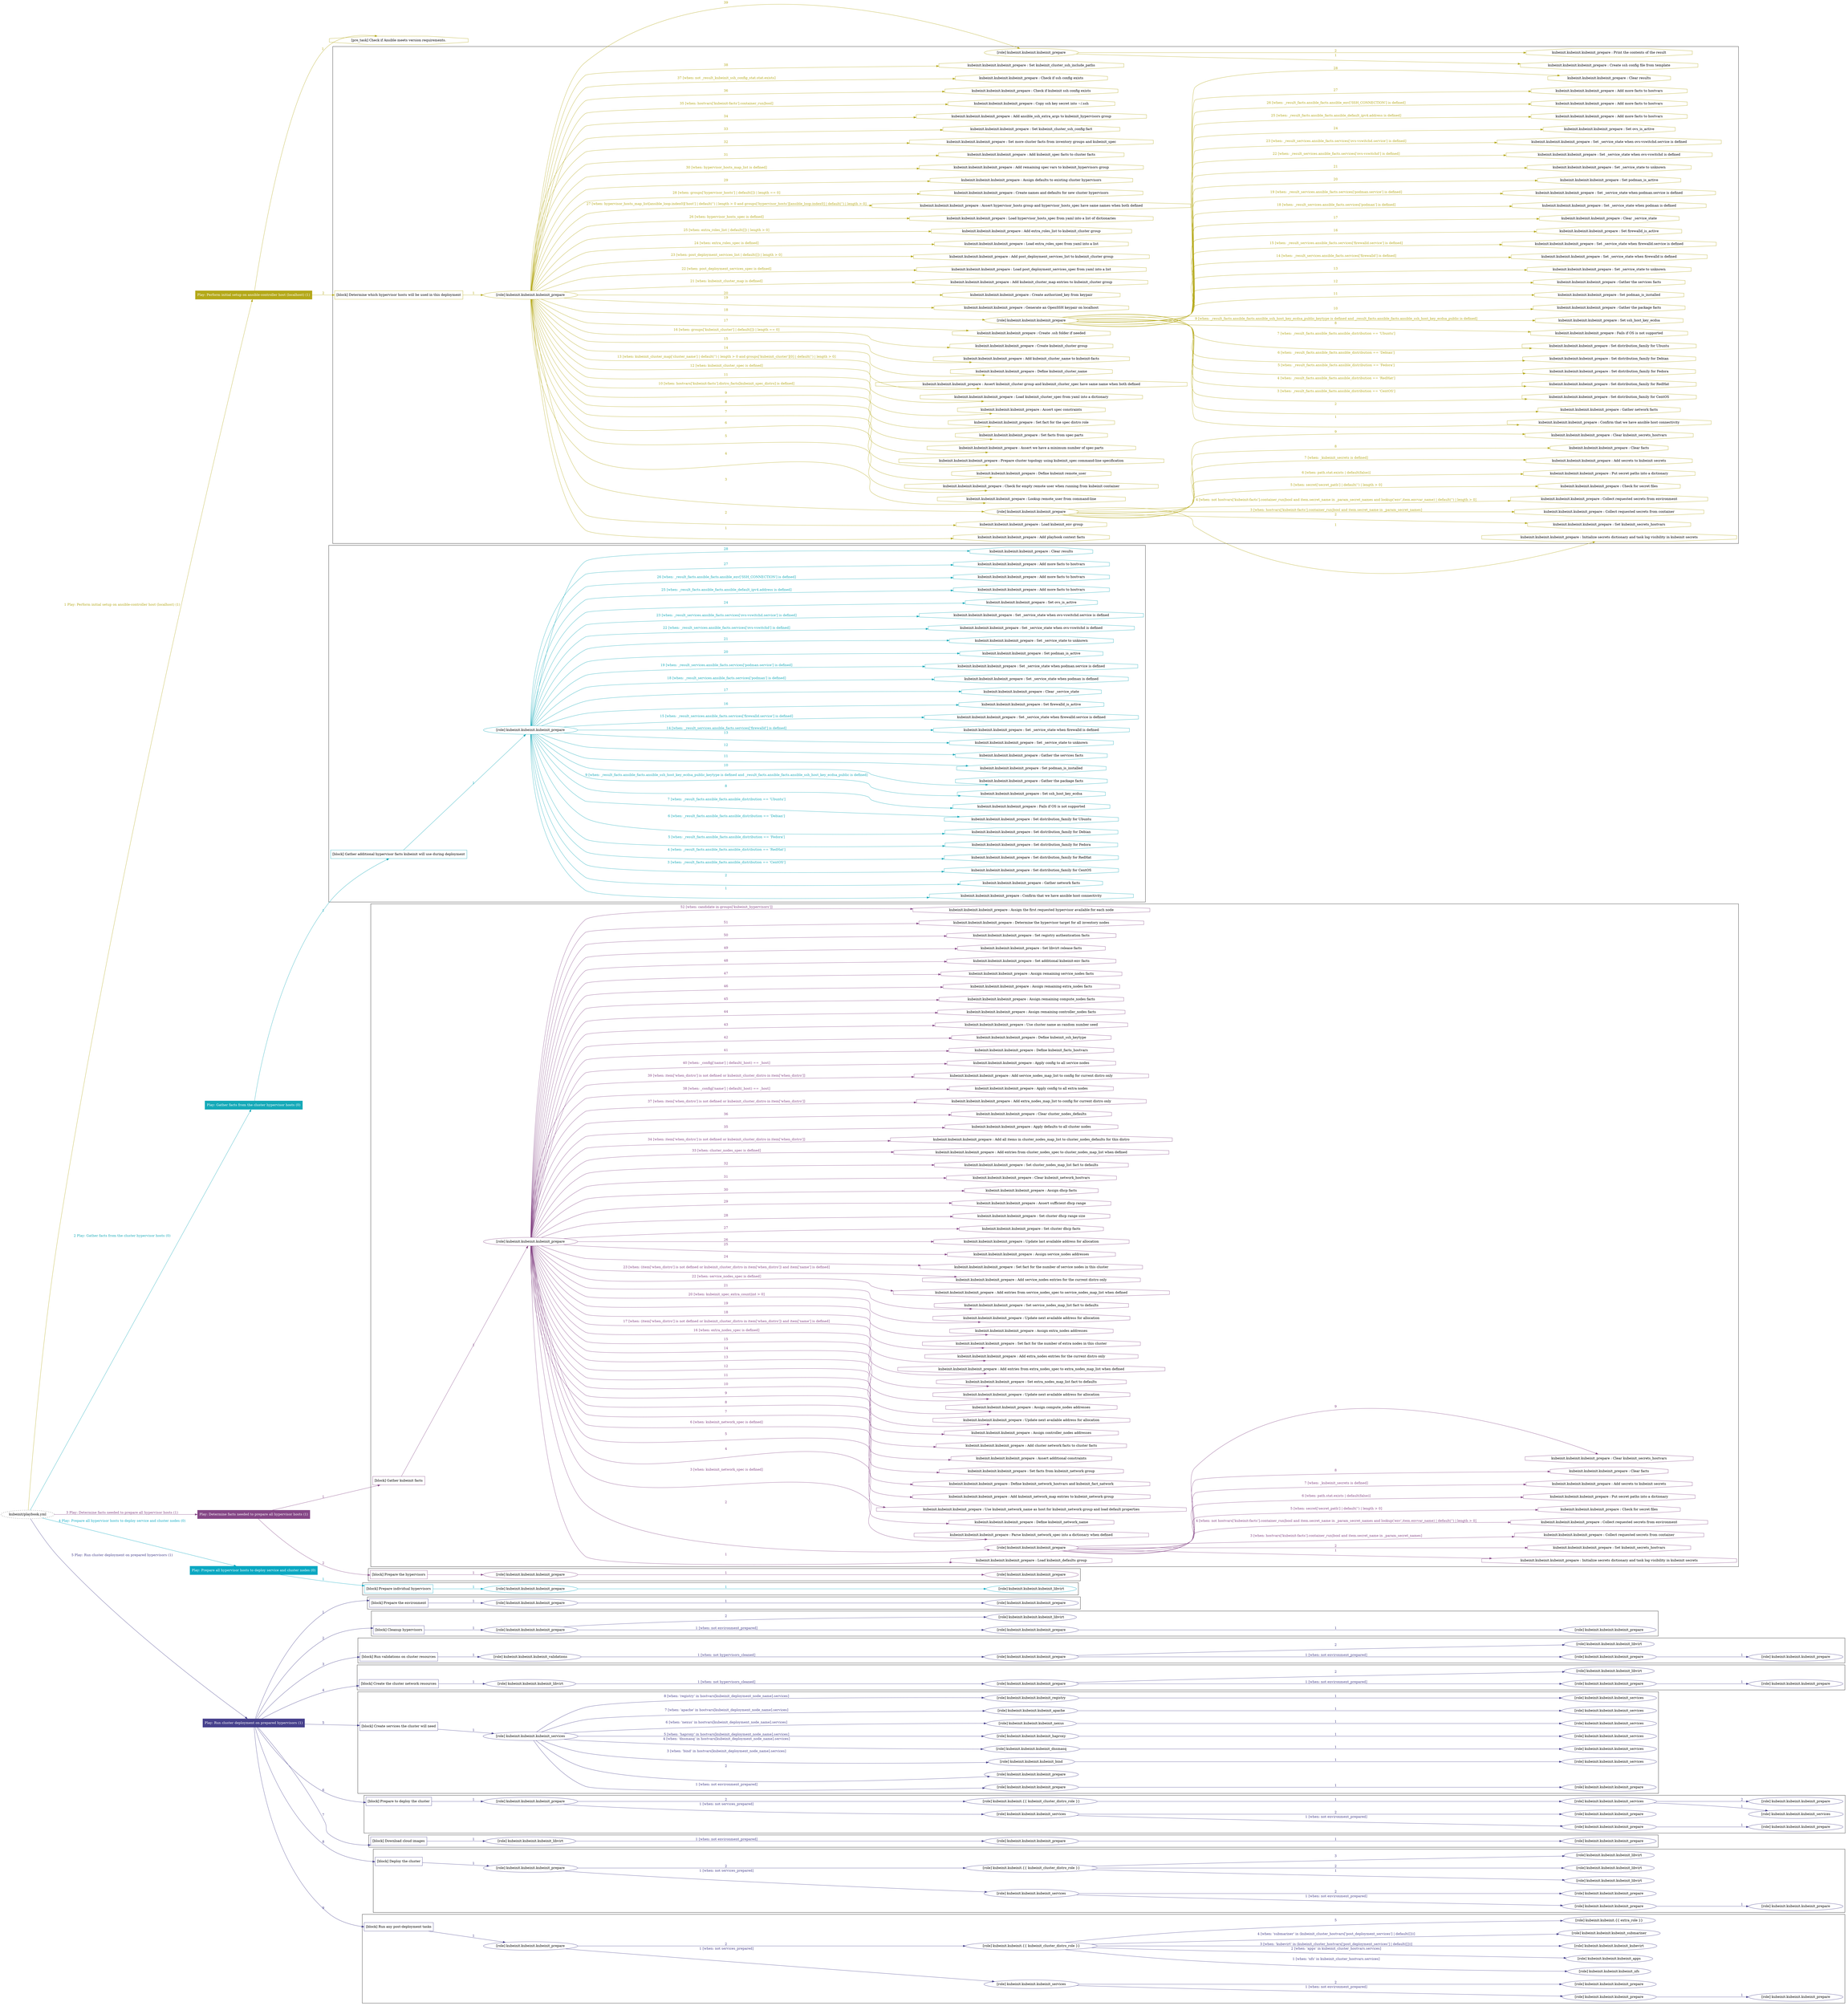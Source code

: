 digraph {
	graph [concentrate=true ordering=in rankdir=LR ratio=fill]
	edge [esep=5 sep=10]
	"kubeinit/playbook.yml" [URL="/home/runner/work/kubeinit/kubeinit/kubeinit/playbook.yml" id=playbook_849a14c1 style=dotted]
	"kubeinit/playbook.yml" -> play_7b0ce318 [label="1 Play: Perform initial setup on ansible-controller host (localhost) (1)" color="#b4a818" fontcolor="#b4a818" id=edge_playbook_849a14c1_play_7b0ce318 labeltooltip="1 Play: Perform initial setup on ansible-controller host (localhost) (1)" tooltip="1 Play: Perform initial setup on ansible-controller host (localhost) (1)"]
	subgraph "Play: Perform initial setup on ansible-controller host (localhost) (1)" {
		play_7b0ce318 [label="Play: Perform initial setup on ansible-controller host (localhost) (1)" URL="/home/runner/work/kubeinit/kubeinit/kubeinit/playbook.yml" color="#b4a818" fontcolor="#ffffff" id=play_7b0ce318 shape=box style=filled tooltip=localhost]
		pre_task_e0ff1341 [label="[pre_task] Check if Ansible meets version requirements." URL="/home/runner/work/kubeinit/kubeinit/kubeinit/playbook.yml" color="#b4a818" id=pre_task_e0ff1341 shape=octagon tooltip="Check if Ansible meets version requirements."]
		play_7b0ce318 -> pre_task_e0ff1341 [label="1 " color="#b4a818" fontcolor="#b4a818" id=edge_1_play_7b0ce318_pre_task_e0ff1341 labeltooltip="1 " tooltip="1 "]
		play_7b0ce318 -> block_fc24f183 [label=2 color="#b4a818" fontcolor="#b4a818" id=edge_2_play_7b0ce318_block_fc24f183 labeltooltip=2 tooltip=2]
		subgraph cluster_block_fc24f183 {
			block_fc24f183 [label="[block] Determine which hypervisor hosts will be used in this deployment" URL="/home/runner/work/kubeinit/kubeinit/kubeinit/playbook.yml" color="#b4a818" id=block_fc24f183 labeltooltip="Determine which hypervisor hosts will be used in this deployment" shape=box tooltip="Determine which hypervisor hosts will be used in this deployment"]
			block_fc24f183 -> role_838363fa [label="1 " color="#b4a818" fontcolor="#b4a818" id=edge_1_block_fc24f183_role_838363fa labeltooltip="1 " tooltip="1 "]
			subgraph "kubeinit.kubeinit.kubeinit_prepare" {
				role_838363fa [label="[role] kubeinit.kubeinit.kubeinit_prepare" URL="/home/runner/work/kubeinit/kubeinit/kubeinit/playbook.yml" color="#b4a818" id=role_838363fa tooltip="kubeinit.kubeinit.kubeinit_prepare"]
				task_632ea898 [label="kubeinit.kubeinit.kubeinit_prepare : Add playbook context facts" URL="/home/runner/.ansible/collections/ansible_collections/kubeinit/kubeinit/roles/kubeinit_prepare/tasks/build_hypervisors_group.yml" color="#b4a818" id=task_632ea898 shape=octagon tooltip="kubeinit.kubeinit.kubeinit_prepare : Add playbook context facts"]
				role_838363fa -> task_632ea898 [label="1 " color="#b4a818" fontcolor="#b4a818" id=edge_1_role_838363fa_task_632ea898 labeltooltip="1 " tooltip="1 "]
				task_eaa1aecc [label="kubeinit.kubeinit.kubeinit_prepare : Load kubeinit_env group" URL="/home/runner/.ansible/collections/ansible_collections/kubeinit/kubeinit/roles/kubeinit_prepare/tasks/build_hypervisors_group.yml" color="#b4a818" id=task_eaa1aecc shape=octagon tooltip="kubeinit.kubeinit.kubeinit_prepare : Load kubeinit_env group"]
				role_838363fa -> task_eaa1aecc [label="2 " color="#b4a818" fontcolor="#b4a818" id=edge_2_role_838363fa_task_eaa1aecc labeltooltip="2 " tooltip="2 "]
				role_838363fa -> role_5f5a1636 [label="3 " color="#b4a818" fontcolor="#b4a818" id=edge_3_role_838363fa_role_5f5a1636 labeltooltip="3 " tooltip="3 "]
				subgraph "kubeinit.kubeinit.kubeinit_prepare" {
					role_5f5a1636 [label="[role] kubeinit.kubeinit.kubeinit_prepare" URL="/home/runner/.ansible/collections/ansible_collections/kubeinit/kubeinit/roles/kubeinit_prepare/tasks/build_hypervisors_group.yml" color="#b4a818" id=role_5f5a1636 tooltip="kubeinit.kubeinit.kubeinit_prepare"]
					task_9a7b048e [label="kubeinit.kubeinit.kubeinit_prepare : Initialize secrets dictionary and task log visibility in kubeinit secrets" URL="/home/runner/.ansible/collections/ansible_collections/kubeinit/kubeinit/roles/kubeinit_prepare/tasks/gather_kubeinit_secrets.yml" color="#b4a818" id=task_9a7b048e shape=octagon tooltip="kubeinit.kubeinit.kubeinit_prepare : Initialize secrets dictionary and task log visibility in kubeinit secrets"]
					role_5f5a1636 -> task_9a7b048e [label="1 " color="#b4a818" fontcolor="#b4a818" id=edge_1_role_5f5a1636_task_9a7b048e labeltooltip="1 " tooltip="1 "]
					task_5b7b82b7 [label="kubeinit.kubeinit.kubeinit_prepare : Set kubeinit_secrets_hostvars" URL="/home/runner/.ansible/collections/ansible_collections/kubeinit/kubeinit/roles/kubeinit_prepare/tasks/gather_kubeinit_secrets.yml" color="#b4a818" id=task_5b7b82b7 shape=octagon tooltip="kubeinit.kubeinit.kubeinit_prepare : Set kubeinit_secrets_hostvars"]
					role_5f5a1636 -> task_5b7b82b7 [label="2 " color="#b4a818" fontcolor="#b4a818" id=edge_2_role_5f5a1636_task_5b7b82b7 labeltooltip="2 " tooltip="2 "]
					task_7aa97c86 [label="kubeinit.kubeinit.kubeinit_prepare : Collect requested secrets from container" URL="/home/runner/.ansible/collections/ansible_collections/kubeinit/kubeinit/roles/kubeinit_prepare/tasks/gather_kubeinit_secrets.yml" color="#b4a818" id=task_7aa97c86 shape=octagon tooltip="kubeinit.kubeinit.kubeinit_prepare : Collect requested secrets from container"]
					role_5f5a1636 -> task_7aa97c86 [label="3 [when: hostvars['kubeinit-facts'].container_run|bool and item.secret_name in _param_secret_names]" color="#b4a818" fontcolor="#b4a818" id=edge_3_role_5f5a1636_task_7aa97c86 labeltooltip="3 [when: hostvars['kubeinit-facts'].container_run|bool and item.secret_name in _param_secret_names]" tooltip="3 [when: hostvars['kubeinit-facts'].container_run|bool and item.secret_name in _param_secret_names]"]
					task_2a958a8d [label="kubeinit.kubeinit.kubeinit_prepare : Collect requested secrets from environment" URL="/home/runner/.ansible/collections/ansible_collections/kubeinit/kubeinit/roles/kubeinit_prepare/tasks/gather_kubeinit_secrets.yml" color="#b4a818" id=task_2a958a8d shape=octagon tooltip="kubeinit.kubeinit.kubeinit_prepare : Collect requested secrets from environment"]
					role_5f5a1636 -> task_2a958a8d [label="4 [when: not hostvars['kubeinit-facts'].container_run|bool and item.secret_name in _param_secret_names and lookup('env',item.envvar_name) | default('') | length > 0]" color="#b4a818" fontcolor="#b4a818" id=edge_4_role_5f5a1636_task_2a958a8d labeltooltip="4 [when: not hostvars['kubeinit-facts'].container_run|bool and item.secret_name in _param_secret_names and lookup('env',item.envvar_name) | default('') | length > 0]" tooltip="4 [when: not hostvars['kubeinit-facts'].container_run|bool and item.secret_name in _param_secret_names and lookup('env',item.envvar_name) | default('') | length > 0]"]
					task_86a2df91 [label="kubeinit.kubeinit.kubeinit_prepare : Check for secret files" URL="/home/runner/.ansible/collections/ansible_collections/kubeinit/kubeinit/roles/kubeinit_prepare/tasks/gather_kubeinit_secrets.yml" color="#b4a818" id=task_86a2df91 shape=octagon tooltip="kubeinit.kubeinit.kubeinit_prepare : Check for secret files"]
					role_5f5a1636 -> task_86a2df91 [label="5 [when: secret['secret_path'] | default('') | length > 0]" color="#b4a818" fontcolor="#b4a818" id=edge_5_role_5f5a1636_task_86a2df91 labeltooltip="5 [when: secret['secret_path'] | default('') | length > 0]" tooltip="5 [when: secret['secret_path'] | default('') | length > 0]"]
					task_b6dcfab1 [label="kubeinit.kubeinit.kubeinit_prepare : Put secret paths into a dictionary" URL="/home/runner/.ansible/collections/ansible_collections/kubeinit/kubeinit/roles/kubeinit_prepare/tasks/gather_kubeinit_secrets.yml" color="#b4a818" id=task_b6dcfab1 shape=octagon tooltip="kubeinit.kubeinit.kubeinit_prepare : Put secret paths into a dictionary"]
					role_5f5a1636 -> task_b6dcfab1 [label="6 [when: path.stat.exists | default(false)]" color="#b4a818" fontcolor="#b4a818" id=edge_6_role_5f5a1636_task_b6dcfab1 labeltooltip="6 [when: path.stat.exists | default(false)]" tooltip="6 [when: path.stat.exists | default(false)]"]
					task_4ce3a088 [label="kubeinit.kubeinit.kubeinit_prepare : Add secrets to kubeinit secrets" URL="/home/runner/.ansible/collections/ansible_collections/kubeinit/kubeinit/roles/kubeinit_prepare/tasks/gather_kubeinit_secrets.yml" color="#b4a818" id=task_4ce3a088 shape=octagon tooltip="kubeinit.kubeinit.kubeinit_prepare : Add secrets to kubeinit secrets"]
					role_5f5a1636 -> task_4ce3a088 [label="7 [when: _kubeinit_secrets is defined]" color="#b4a818" fontcolor="#b4a818" id=edge_7_role_5f5a1636_task_4ce3a088 labeltooltip="7 [when: _kubeinit_secrets is defined]" tooltip="7 [when: _kubeinit_secrets is defined]"]
					task_c7662743 [label="kubeinit.kubeinit.kubeinit_prepare : Clear facts" URL="/home/runner/.ansible/collections/ansible_collections/kubeinit/kubeinit/roles/kubeinit_prepare/tasks/gather_kubeinit_secrets.yml" color="#b4a818" id=task_c7662743 shape=octagon tooltip="kubeinit.kubeinit.kubeinit_prepare : Clear facts"]
					role_5f5a1636 -> task_c7662743 [label="8 " color="#b4a818" fontcolor="#b4a818" id=edge_8_role_5f5a1636_task_c7662743 labeltooltip="8 " tooltip="8 "]
					task_95124d8a [label="kubeinit.kubeinit.kubeinit_prepare : Clear kubeinit_secrets_hostvars" URL="/home/runner/.ansible/collections/ansible_collections/kubeinit/kubeinit/roles/kubeinit_prepare/tasks/gather_kubeinit_secrets.yml" color="#b4a818" id=task_95124d8a shape=octagon tooltip="kubeinit.kubeinit.kubeinit_prepare : Clear kubeinit_secrets_hostvars"]
					role_5f5a1636 -> task_95124d8a [label="9 " color="#b4a818" fontcolor="#b4a818" id=edge_9_role_5f5a1636_task_95124d8a labeltooltip="9 " tooltip="9 "]
				}
				task_89d9a47a [label="kubeinit.kubeinit.kubeinit_prepare : Lookup remote_user from command-line" URL="/home/runner/.ansible/collections/ansible_collections/kubeinit/kubeinit/roles/kubeinit_prepare/tasks/build_hypervisors_group.yml" color="#b4a818" id=task_89d9a47a shape=octagon tooltip="kubeinit.kubeinit.kubeinit_prepare : Lookup remote_user from command-line"]
				role_838363fa -> task_89d9a47a [label="4 " color="#b4a818" fontcolor="#b4a818" id=edge_4_role_838363fa_task_89d9a47a labeltooltip="4 " tooltip="4 "]
				task_e4115273 [label="kubeinit.kubeinit.kubeinit_prepare : Check for empty remote user when running from kubeinit container" URL="/home/runner/.ansible/collections/ansible_collections/kubeinit/kubeinit/roles/kubeinit_prepare/tasks/build_hypervisors_group.yml" color="#b4a818" id=task_e4115273 shape=octagon tooltip="kubeinit.kubeinit.kubeinit_prepare : Check for empty remote user when running from kubeinit container"]
				role_838363fa -> task_e4115273 [label="5 " color="#b4a818" fontcolor="#b4a818" id=edge_5_role_838363fa_task_e4115273 labeltooltip="5 " tooltip="5 "]
				task_bf01bb01 [label="kubeinit.kubeinit.kubeinit_prepare : Define kubeinit remote_user" URL="/home/runner/.ansible/collections/ansible_collections/kubeinit/kubeinit/roles/kubeinit_prepare/tasks/build_hypervisors_group.yml" color="#b4a818" id=task_bf01bb01 shape=octagon tooltip="kubeinit.kubeinit.kubeinit_prepare : Define kubeinit remote_user"]
				role_838363fa -> task_bf01bb01 [label="6 " color="#b4a818" fontcolor="#b4a818" id=edge_6_role_838363fa_task_bf01bb01 labeltooltip="6 " tooltip="6 "]
				task_a00869c6 [label="kubeinit.kubeinit.kubeinit_prepare : Prepare cluster topology using kubeinit_spec command-line specification" URL="/home/runner/.ansible/collections/ansible_collections/kubeinit/kubeinit/roles/kubeinit_prepare/tasks/build_hypervisors_group.yml" color="#b4a818" id=task_a00869c6 shape=octagon tooltip="kubeinit.kubeinit.kubeinit_prepare : Prepare cluster topology using kubeinit_spec command-line specification"]
				role_838363fa -> task_a00869c6 [label="7 " color="#b4a818" fontcolor="#b4a818" id=edge_7_role_838363fa_task_a00869c6 labeltooltip="7 " tooltip="7 "]
				task_0eff1745 [label="kubeinit.kubeinit.kubeinit_prepare : Assert we have a minimum number of spec parts" URL="/home/runner/.ansible/collections/ansible_collections/kubeinit/kubeinit/roles/kubeinit_prepare/tasks/build_hypervisors_group.yml" color="#b4a818" id=task_0eff1745 shape=octagon tooltip="kubeinit.kubeinit.kubeinit_prepare : Assert we have a minimum number of spec parts"]
				role_838363fa -> task_0eff1745 [label="8 " color="#b4a818" fontcolor="#b4a818" id=edge_8_role_838363fa_task_0eff1745 labeltooltip="8 " tooltip="8 "]
				task_43ab6270 [label="kubeinit.kubeinit.kubeinit_prepare : Set facts from spec parts" URL="/home/runner/.ansible/collections/ansible_collections/kubeinit/kubeinit/roles/kubeinit_prepare/tasks/build_hypervisors_group.yml" color="#b4a818" id=task_43ab6270 shape=octagon tooltip="kubeinit.kubeinit.kubeinit_prepare : Set facts from spec parts"]
				role_838363fa -> task_43ab6270 [label="9 " color="#b4a818" fontcolor="#b4a818" id=edge_9_role_838363fa_task_43ab6270 labeltooltip="9 " tooltip="9 "]
				task_91d5f7ea [label="kubeinit.kubeinit.kubeinit_prepare : Set fact for the spec distro role" URL="/home/runner/.ansible/collections/ansible_collections/kubeinit/kubeinit/roles/kubeinit_prepare/tasks/build_hypervisors_group.yml" color="#b4a818" id=task_91d5f7ea shape=octagon tooltip="kubeinit.kubeinit.kubeinit_prepare : Set fact for the spec distro role"]
				role_838363fa -> task_91d5f7ea [label="10 [when: hostvars['kubeinit-facts'].distro_facts[kubeinit_spec_distro] is defined]" color="#b4a818" fontcolor="#b4a818" id=edge_10_role_838363fa_task_91d5f7ea labeltooltip="10 [when: hostvars['kubeinit-facts'].distro_facts[kubeinit_spec_distro] is defined]" tooltip="10 [when: hostvars['kubeinit-facts'].distro_facts[kubeinit_spec_distro] is defined]"]
				task_7d66f7fb [label="kubeinit.kubeinit.kubeinit_prepare : Assert spec constraints" URL="/home/runner/.ansible/collections/ansible_collections/kubeinit/kubeinit/roles/kubeinit_prepare/tasks/build_hypervisors_group.yml" color="#b4a818" id=task_7d66f7fb shape=octagon tooltip="kubeinit.kubeinit.kubeinit_prepare : Assert spec constraints"]
				role_838363fa -> task_7d66f7fb [label="11 " color="#b4a818" fontcolor="#b4a818" id=edge_11_role_838363fa_task_7d66f7fb labeltooltip="11 " tooltip="11 "]
				task_047f49f3 [label="kubeinit.kubeinit.kubeinit_prepare : Load kubeinit_cluster_spec from yaml into a dictionary" URL="/home/runner/.ansible/collections/ansible_collections/kubeinit/kubeinit/roles/kubeinit_prepare/tasks/build_hypervisors_group.yml" color="#b4a818" id=task_047f49f3 shape=octagon tooltip="kubeinit.kubeinit.kubeinit_prepare : Load kubeinit_cluster_spec from yaml into a dictionary"]
				role_838363fa -> task_047f49f3 [label="12 [when: kubeinit_cluster_spec is defined]" color="#b4a818" fontcolor="#b4a818" id=edge_12_role_838363fa_task_047f49f3 labeltooltip="12 [when: kubeinit_cluster_spec is defined]" tooltip="12 [when: kubeinit_cluster_spec is defined]"]
				task_256ddfb6 [label="kubeinit.kubeinit.kubeinit_prepare : Assert kubeinit_cluster group and kubeinit_cluster_spec have same name when both defined" URL="/home/runner/.ansible/collections/ansible_collections/kubeinit/kubeinit/roles/kubeinit_prepare/tasks/build_hypervisors_group.yml" color="#b4a818" id=task_256ddfb6 shape=octagon tooltip="kubeinit.kubeinit.kubeinit_prepare : Assert kubeinit_cluster group and kubeinit_cluster_spec have same name when both defined"]
				role_838363fa -> task_256ddfb6 [label="13 [when: kubeinit_cluster_map['cluster_name'] | default('') | length > 0 and groups['kubeinit_cluster'][0] | default('') | length > 0]" color="#b4a818" fontcolor="#b4a818" id=edge_13_role_838363fa_task_256ddfb6 labeltooltip="13 [when: kubeinit_cluster_map['cluster_name'] | default('') | length > 0 and groups['kubeinit_cluster'][0] | default('') | length > 0]" tooltip="13 [when: kubeinit_cluster_map['cluster_name'] | default('') | length > 0 and groups['kubeinit_cluster'][0] | default('') | length > 0]"]
				task_eefc21fc [label="kubeinit.kubeinit.kubeinit_prepare : Define kubeinit_cluster_name" URL="/home/runner/.ansible/collections/ansible_collections/kubeinit/kubeinit/roles/kubeinit_prepare/tasks/build_hypervisors_group.yml" color="#b4a818" id=task_eefc21fc shape=octagon tooltip="kubeinit.kubeinit.kubeinit_prepare : Define kubeinit_cluster_name"]
				role_838363fa -> task_eefc21fc [label="14 " color="#b4a818" fontcolor="#b4a818" id=edge_14_role_838363fa_task_eefc21fc labeltooltip="14 " tooltip="14 "]
				task_d288607c [label="kubeinit.kubeinit.kubeinit_prepare : Add kubeinit_cluster_name to kubeinit-facts" URL="/home/runner/.ansible/collections/ansible_collections/kubeinit/kubeinit/roles/kubeinit_prepare/tasks/build_hypervisors_group.yml" color="#b4a818" id=task_d288607c shape=octagon tooltip="kubeinit.kubeinit.kubeinit_prepare : Add kubeinit_cluster_name to kubeinit-facts"]
				role_838363fa -> task_d288607c [label="15 " color="#b4a818" fontcolor="#b4a818" id=edge_15_role_838363fa_task_d288607c labeltooltip="15 " tooltip="15 "]
				task_99abbfb5 [label="kubeinit.kubeinit.kubeinit_prepare : Create kubeinit_cluster group" URL="/home/runner/.ansible/collections/ansible_collections/kubeinit/kubeinit/roles/kubeinit_prepare/tasks/build_hypervisors_group.yml" color="#b4a818" id=task_99abbfb5 shape=octagon tooltip="kubeinit.kubeinit.kubeinit_prepare : Create kubeinit_cluster group"]
				role_838363fa -> task_99abbfb5 [label="16 [when: groups['kubeinit_cluster'] | default([]) | length == 0]" color="#b4a818" fontcolor="#b4a818" id=edge_16_role_838363fa_task_99abbfb5 labeltooltip="16 [when: groups['kubeinit_cluster'] | default([]) | length == 0]" tooltip="16 [when: groups['kubeinit_cluster'] | default([]) | length == 0]"]
				task_8dfe4d32 [label="kubeinit.kubeinit.kubeinit_prepare : Create .ssh folder if needed" URL="/home/runner/.ansible/collections/ansible_collections/kubeinit/kubeinit/roles/kubeinit_prepare/tasks/build_hypervisors_group.yml" color="#b4a818" id=task_8dfe4d32 shape=octagon tooltip="kubeinit.kubeinit.kubeinit_prepare : Create .ssh folder if needed"]
				role_838363fa -> task_8dfe4d32 [label="17 " color="#b4a818" fontcolor="#b4a818" id=edge_17_role_838363fa_task_8dfe4d32 labeltooltip="17 " tooltip="17 "]
				role_838363fa -> role_d0d5889d [label="18 " color="#b4a818" fontcolor="#b4a818" id=edge_18_role_838363fa_role_d0d5889d labeltooltip="18 " tooltip="18 "]
				subgraph "kubeinit.kubeinit.kubeinit_prepare" {
					role_d0d5889d [label="[role] kubeinit.kubeinit.kubeinit_prepare" URL="/home/runner/.ansible/collections/ansible_collections/kubeinit/kubeinit/roles/kubeinit_prepare/tasks/build_hypervisors_group.yml" color="#b4a818" id=role_d0d5889d tooltip="kubeinit.kubeinit.kubeinit_prepare"]
					task_e8d9ad74 [label="kubeinit.kubeinit.kubeinit_prepare : Confirm that we have ansible host connectivity" URL="/home/runner/.ansible/collections/ansible_collections/kubeinit/kubeinit/roles/kubeinit_prepare/tasks/gather_host_facts.yml" color="#b4a818" id=task_e8d9ad74 shape=octagon tooltip="kubeinit.kubeinit.kubeinit_prepare : Confirm that we have ansible host connectivity"]
					role_d0d5889d -> task_e8d9ad74 [label="1 " color="#b4a818" fontcolor="#b4a818" id=edge_1_role_d0d5889d_task_e8d9ad74 labeltooltip="1 " tooltip="1 "]
					task_71dfafb3 [label="kubeinit.kubeinit.kubeinit_prepare : Gather network facts" URL="/home/runner/.ansible/collections/ansible_collections/kubeinit/kubeinit/roles/kubeinit_prepare/tasks/gather_host_facts.yml" color="#b4a818" id=task_71dfafb3 shape=octagon tooltip="kubeinit.kubeinit.kubeinit_prepare : Gather network facts"]
					role_d0d5889d -> task_71dfafb3 [label="2 " color="#b4a818" fontcolor="#b4a818" id=edge_2_role_d0d5889d_task_71dfafb3 labeltooltip="2 " tooltip="2 "]
					task_e2edd550 [label="kubeinit.kubeinit.kubeinit_prepare : Set distribution_family for CentOS" URL="/home/runner/.ansible/collections/ansible_collections/kubeinit/kubeinit/roles/kubeinit_prepare/tasks/gather_host_facts.yml" color="#b4a818" id=task_e2edd550 shape=octagon tooltip="kubeinit.kubeinit.kubeinit_prepare : Set distribution_family for CentOS"]
					role_d0d5889d -> task_e2edd550 [label="3 [when: _result_facts.ansible_facts.ansible_distribution == 'CentOS']" color="#b4a818" fontcolor="#b4a818" id=edge_3_role_d0d5889d_task_e2edd550 labeltooltip="3 [when: _result_facts.ansible_facts.ansible_distribution == 'CentOS']" tooltip="3 [when: _result_facts.ansible_facts.ansible_distribution == 'CentOS']"]
					task_91cc06fb [label="kubeinit.kubeinit.kubeinit_prepare : Set distribution_family for RedHat" URL="/home/runner/.ansible/collections/ansible_collections/kubeinit/kubeinit/roles/kubeinit_prepare/tasks/gather_host_facts.yml" color="#b4a818" id=task_91cc06fb shape=octagon tooltip="kubeinit.kubeinit.kubeinit_prepare : Set distribution_family for RedHat"]
					role_d0d5889d -> task_91cc06fb [label="4 [when: _result_facts.ansible_facts.ansible_distribution == 'RedHat']" color="#b4a818" fontcolor="#b4a818" id=edge_4_role_d0d5889d_task_91cc06fb labeltooltip="4 [when: _result_facts.ansible_facts.ansible_distribution == 'RedHat']" tooltip="4 [when: _result_facts.ansible_facts.ansible_distribution == 'RedHat']"]
					task_fb579db6 [label="kubeinit.kubeinit.kubeinit_prepare : Set distribution_family for Fedora" URL="/home/runner/.ansible/collections/ansible_collections/kubeinit/kubeinit/roles/kubeinit_prepare/tasks/gather_host_facts.yml" color="#b4a818" id=task_fb579db6 shape=octagon tooltip="kubeinit.kubeinit.kubeinit_prepare : Set distribution_family for Fedora"]
					role_d0d5889d -> task_fb579db6 [label="5 [when: _result_facts.ansible_facts.ansible_distribution == 'Fedora']" color="#b4a818" fontcolor="#b4a818" id=edge_5_role_d0d5889d_task_fb579db6 labeltooltip="5 [when: _result_facts.ansible_facts.ansible_distribution == 'Fedora']" tooltip="5 [when: _result_facts.ansible_facts.ansible_distribution == 'Fedora']"]
					task_9293fc0b [label="kubeinit.kubeinit.kubeinit_prepare : Set distribution_family for Debian" URL="/home/runner/.ansible/collections/ansible_collections/kubeinit/kubeinit/roles/kubeinit_prepare/tasks/gather_host_facts.yml" color="#b4a818" id=task_9293fc0b shape=octagon tooltip="kubeinit.kubeinit.kubeinit_prepare : Set distribution_family for Debian"]
					role_d0d5889d -> task_9293fc0b [label="6 [when: _result_facts.ansible_facts.ansible_distribution == 'Debian']" color="#b4a818" fontcolor="#b4a818" id=edge_6_role_d0d5889d_task_9293fc0b labeltooltip="6 [when: _result_facts.ansible_facts.ansible_distribution == 'Debian']" tooltip="6 [when: _result_facts.ansible_facts.ansible_distribution == 'Debian']"]
					task_77184069 [label="kubeinit.kubeinit.kubeinit_prepare : Set distribution_family for Ubuntu" URL="/home/runner/.ansible/collections/ansible_collections/kubeinit/kubeinit/roles/kubeinit_prepare/tasks/gather_host_facts.yml" color="#b4a818" id=task_77184069 shape=octagon tooltip="kubeinit.kubeinit.kubeinit_prepare : Set distribution_family for Ubuntu"]
					role_d0d5889d -> task_77184069 [label="7 [when: _result_facts.ansible_facts.ansible_distribution == 'Ubuntu']" color="#b4a818" fontcolor="#b4a818" id=edge_7_role_d0d5889d_task_77184069 labeltooltip="7 [when: _result_facts.ansible_facts.ansible_distribution == 'Ubuntu']" tooltip="7 [when: _result_facts.ansible_facts.ansible_distribution == 'Ubuntu']"]
					task_f0725163 [label="kubeinit.kubeinit.kubeinit_prepare : Fails if OS is not supported" URL="/home/runner/.ansible/collections/ansible_collections/kubeinit/kubeinit/roles/kubeinit_prepare/tasks/gather_host_facts.yml" color="#b4a818" id=task_f0725163 shape=octagon tooltip="kubeinit.kubeinit.kubeinit_prepare : Fails if OS is not supported"]
					role_d0d5889d -> task_f0725163 [label="8 " color="#b4a818" fontcolor="#b4a818" id=edge_8_role_d0d5889d_task_f0725163 labeltooltip="8 " tooltip="8 "]
					task_1b1fa526 [label="kubeinit.kubeinit.kubeinit_prepare : Set ssh_host_key_ecdsa" URL="/home/runner/.ansible/collections/ansible_collections/kubeinit/kubeinit/roles/kubeinit_prepare/tasks/gather_host_facts.yml" color="#b4a818" id=task_1b1fa526 shape=octagon tooltip="kubeinit.kubeinit.kubeinit_prepare : Set ssh_host_key_ecdsa"]
					role_d0d5889d -> task_1b1fa526 [label="9 [when: _result_facts.ansible_facts.ansible_ssh_host_key_ecdsa_public_keytype is defined and _result_facts.ansible_facts.ansible_ssh_host_key_ecdsa_public is defined]" color="#b4a818" fontcolor="#b4a818" id=edge_9_role_d0d5889d_task_1b1fa526 labeltooltip="9 [when: _result_facts.ansible_facts.ansible_ssh_host_key_ecdsa_public_keytype is defined and _result_facts.ansible_facts.ansible_ssh_host_key_ecdsa_public is defined]" tooltip="9 [when: _result_facts.ansible_facts.ansible_ssh_host_key_ecdsa_public_keytype is defined and _result_facts.ansible_facts.ansible_ssh_host_key_ecdsa_public is defined]"]
					task_d5326d87 [label="kubeinit.kubeinit.kubeinit_prepare : Gather the package facts" URL="/home/runner/.ansible/collections/ansible_collections/kubeinit/kubeinit/roles/kubeinit_prepare/tasks/gather_host_facts.yml" color="#b4a818" id=task_d5326d87 shape=octagon tooltip="kubeinit.kubeinit.kubeinit_prepare : Gather the package facts"]
					role_d0d5889d -> task_d5326d87 [label="10 " color="#b4a818" fontcolor="#b4a818" id=edge_10_role_d0d5889d_task_d5326d87 labeltooltip="10 " tooltip="10 "]
					task_97f27aeb [label="kubeinit.kubeinit.kubeinit_prepare : Set podman_is_installed" URL="/home/runner/.ansible/collections/ansible_collections/kubeinit/kubeinit/roles/kubeinit_prepare/tasks/gather_host_facts.yml" color="#b4a818" id=task_97f27aeb shape=octagon tooltip="kubeinit.kubeinit.kubeinit_prepare : Set podman_is_installed"]
					role_d0d5889d -> task_97f27aeb [label="11 " color="#b4a818" fontcolor="#b4a818" id=edge_11_role_d0d5889d_task_97f27aeb labeltooltip="11 " tooltip="11 "]
					task_69f0f0a6 [label="kubeinit.kubeinit.kubeinit_prepare : Gather the services facts" URL="/home/runner/.ansible/collections/ansible_collections/kubeinit/kubeinit/roles/kubeinit_prepare/tasks/gather_host_facts.yml" color="#b4a818" id=task_69f0f0a6 shape=octagon tooltip="kubeinit.kubeinit.kubeinit_prepare : Gather the services facts"]
					role_d0d5889d -> task_69f0f0a6 [label="12 " color="#b4a818" fontcolor="#b4a818" id=edge_12_role_d0d5889d_task_69f0f0a6 labeltooltip="12 " tooltip="12 "]
					task_15504057 [label="kubeinit.kubeinit.kubeinit_prepare : Set _service_state to unknown" URL="/home/runner/.ansible/collections/ansible_collections/kubeinit/kubeinit/roles/kubeinit_prepare/tasks/gather_host_facts.yml" color="#b4a818" id=task_15504057 shape=octagon tooltip="kubeinit.kubeinit.kubeinit_prepare : Set _service_state to unknown"]
					role_d0d5889d -> task_15504057 [label="13 " color="#b4a818" fontcolor="#b4a818" id=edge_13_role_d0d5889d_task_15504057 labeltooltip="13 " tooltip="13 "]
					task_7729bf86 [label="kubeinit.kubeinit.kubeinit_prepare : Set _service_state when firewalld is defined" URL="/home/runner/.ansible/collections/ansible_collections/kubeinit/kubeinit/roles/kubeinit_prepare/tasks/gather_host_facts.yml" color="#b4a818" id=task_7729bf86 shape=octagon tooltip="kubeinit.kubeinit.kubeinit_prepare : Set _service_state when firewalld is defined"]
					role_d0d5889d -> task_7729bf86 [label="14 [when: _result_services.ansible_facts.services['firewalld'] is defined]" color="#b4a818" fontcolor="#b4a818" id=edge_14_role_d0d5889d_task_7729bf86 labeltooltip="14 [when: _result_services.ansible_facts.services['firewalld'] is defined]" tooltip="14 [when: _result_services.ansible_facts.services['firewalld'] is defined]"]
					task_47937d18 [label="kubeinit.kubeinit.kubeinit_prepare : Set _service_state when firewalld.service is defined" URL="/home/runner/.ansible/collections/ansible_collections/kubeinit/kubeinit/roles/kubeinit_prepare/tasks/gather_host_facts.yml" color="#b4a818" id=task_47937d18 shape=octagon tooltip="kubeinit.kubeinit.kubeinit_prepare : Set _service_state when firewalld.service is defined"]
					role_d0d5889d -> task_47937d18 [label="15 [when: _result_services.ansible_facts.services['firewalld.service'] is defined]" color="#b4a818" fontcolor="#b4a818" id=edge_15_role_d0d5889d_task_47937d18 labeltooltip="15 [when: _result_services.ansible_facts.services['firewalld.service'] is defined]" tooltip="15 [when: _result_services.ansible_facts.services['firewalld.service'] is defined]"]
					task_bb5808f7 [label="kubeinit.kubeinit.kubeinit_prepare : Set firewalld_is_active" URL="/home/runner/.ansible/collections/ansible_collections/kubeinit/kubeinit/roles/kubeinit_prepare/tasks/gather_host_facts.yml" color="#b4a818" id=task_bb5808f7 shape=octagon tooltip="kubeinit.kubeinit.kubeinit_prepare : Set firewalld_is_active"]
					role_d0d5889d -> task_bb5808f7 [label="16 " color="#b4a818" fontcolor="#b4a818" id=edge_16_role_d0d5889d_task_bb5808f7 labeltooltip="16 " tooltip="16 "]
					task_7bf15358 [label="kubeinit.kubeinit.kubeinit_prepare : Clear _service_state" URL="/home/runner/.ansible/collections/ansible_collections/kubeinit/kubeinit/roles/kubeinit_prepare/tasks/gather_host_facts.yml" color="#b4a818" id=task_7bf15358 shape=octagon tooltip="kubeinit.kubeinit.kubeinit_prepare : Clear _service_state"]
					role_d0d5889d -> task_7bf15358 [label="17 " color="#b4a818" fontcolor="#b4a818" id=edge_17_role_d0d5889d_task_7bf15358 labeltooltip="17 " tooltip="17 "]
					task_62582f01 [label="kubeinit.kubeinit.kubeinit_prepare : Set _service_state when podman is defined" URL="/home/runner/.ansible/collections/ansible_collections/kubeinit/kubeinit/roles/kubeinit_prepare/tasks/gather_host_facts.yml" color="#b4a818" id=task_62582f01 shape=octagon tooltip="kubeinit.kubeinit.kubeinit_prepare : Set _service_state when podman is defined"]
					role_d0d5889d -> task_62582f01 [label="18 [when: _result_services.ansible_facts.services['podman'] is defined]" color="#b4a818" fontcolor="#b4a818" id=edge_18_role_d0d5889d_task_62582f01 labeltooltip="18 [when: _result_services.ansible_facts.services['podman'] is defined]" tooltip="18 [when: _result_services.ansible_facts.services['podman'] is defined]"]
					task_9ecbcf5b [label="kubeinit.kubeinit.kubeinit_prepare : Set _service_state when podman.service is defined" URL="/home/runner/.ansible/collections/ansible_collections/kubeinit/kubeinit/roles/kubeinit_prepare/tasks/gather_host_facts.yml" color="#b4a818" id=task_9ecbcf5b shape=octagon tooltip="kubeinit.kubeinit.kubeinit_prepare : Set _service_state when podman.service is defined"]
					role_d0d5889d -> task_9ecbcf5b [label="19 [when: _result_services.ansible_facts.services['podman.service'] is defined]" color="#b4a818" fontcolor="#b4a818" id=edge_19_role_d0d5889d_task_9ecbcf5b labeltooltip="19 [when: _result_services.ansible_facts.services['podman.service'] is defined]" tooltip="19 [when: _result_services.ansible_facts.services['podman.service'] is defined]"]
					task_e94347ca [label="kubeinit.kubeinit.kubeinit_prepare : Set podman_is_active" URL="/home/runner/.ansible/collections/ansible_collections/kubeinit/kubeinit/roles/kubeinit_prepare/tasks/gather_host_facts.yml" color="#b4a818" id=task_e94347ca shape=octagon tooltip="kubeinit.kubeinit.kubeinit_prepare : Set podman_is_active"]
					role_d0d5889d -> task_e94347ca [label="20 " color="#b4a818" fontcolor="#b4a818" id=edge_20_role_d0d5889d_task_e94347ca labeltooltip="20 " tooltip="20 "]
					task_44714f4c [label="kubeinit.kubeinit.kubeinit_prepare : Set _service_state to unknown" URL="/home/runner/.ansible/collections/ansible_collections/kubeinit/kubeinit/roles/kubeinit_prepare/tasks/gather_host_facts.yml" color="#b4a818" id=task_44714f4c shape=octagon tooltip="kubeinit.kubeinit.kubeinit_prepare : Set _service_state to unknown"]
					role_d0d5889d -> task_44714f4c [label="21 " color="#b4a818" fontcolor="#b4a818" id=edge_21_role_d0d5889d_task_44714f4c labeltooltip="21 " tooltip="21 "]
					task_67362b48 [label="kubeinit.kubeinit.kubeinit_prepare : Set _service_state when ovs-vswitchd is defined" URL="/home/runner/.ansible/collections/ansible_collections/kubeinit/kubeinit/roles/kubeinit_prepare/tasks/gather_host_facts.yml" color="#b4a818" id=task_67362b48 shape=octagon tooltip="kubeinit.kubeinit.kubeinit_prepare : Set _service_state when ovs-vswitchd is defined"]
					role_d0d5889d -> task_67362b48 [label="22 [when: _result_services.ansible_facts.services['ovs-vswitchd'] is defined]" color="#b4a818" fontcolor="#b4a818" id=edge_22_role_d0d5889d_task_67362b48 labeltooltip="22 [when: _result_services.ansible_facts.services['ovs-vswitchd'] is defined]" tooltip="22 [when: _result_services.ansible_facts.services['ovs-vswitchd'] is defined]"]
					task_719838a9 [label="kubeinit.kubeinit.kubeinit_prepare : Set _service_state when ovs-vswitchd.service is defined" URL="/home/runner/.ansible/collections/ansible_collections/kubeinit/kubeinit/roles/kubeinit_prepare/tasks/gather_host_facts.yml" color="#b4a818" id=task_719838a9 shape=octagon tooltip="kubeinit.kubeinit.kubeinit_prepare : Set _service_state when ovs-vswitchd.service is defined"]
					role_d0d5889d -> task_719838a9 [label="23 [when: _result_services.ansible_facts.services['ovs-vswitchd.service'] is defined]" color="#b4a818" fontcolor="#b4a818" id=edge_23_role_d0d5889d_task_719838a9 labeltooltip="23 [when: _result_services.ansible_facts.services['ovs-vswitchd.service'] is defined]" tooltip="23 [when: _result_services.ansible_facts.services['ovs-vswitchd.service'] is defined]"]
					task_cd95f4e4 [label="kubeinit.kubeinit.kubeinit_prepare : Set ovs_is_active" URL="/home/runner/.ansible/collections/ansible_collections/kubeinit/kubeinit/roles/kubeinit_prepare/tasks/gather_host_facts.yml" color="#b4a818" id=task_cd95f4e4 shape=octagon tooltip="kubeinit.kubeinit.kubeinit_prepare : Set ovs_is_active"]
					role_d0d5889d -> task_cd95f4e4 [label="24 " color="#b4a818" fontcolor="#b4a818" id=edge_24_role_d0d5889d_task_cd95f4e4 labeltooltip="24 " tooltip="24 "]
					task_ad9af0be [label="kubeinit.kubeinit.kubeinit_prepare : Add more facts to hostvars" URL="/home/runner/.ansible/collections/ansible_collections/kubeinit/kubeinit/roles/kubeinit_prepare/tasks/gather_host_facts.yml" color="#b4a818" id=task_ad9af0be shape=octagon tooltip="kubeinit.kubeinit.kubeinit_prepare : Add more facts to hostvars"]
					role_d0d5889d -> task_ad9af0be [label="25 [when: _result_facts.ansible_facts.ansible_default_ipv4.address is defined]" color="#b4a818" fontcolor="#b4a818" id=edge_25_role_d0d5889d_task_ad9af0be labeltooltip="25 [when: _result_facts.ansible_facts.ansible_default_ipv4.address is defined]" tooltip="25 [when: _result_facts.ansible_facts.ansible_default_ipv4.address is defined]"]
					task_29d818ff [label="kubeinit.kubeinit.kubeinit_prepare : Add more facts to hostvars" URL="/home/runner/.ansible/collections/ansible_collections/kubeinit/kubeinit/roles/kubeinit_prepare/tasks/gather_host_facts.yml" color="#b4a818" id=task_29d818ff shape=octagon tooltip="kubeinit.kubeinit.kubeinit_prepare : Add more facts to hostvars"]
					role_d0d5889d -> task_29d818ff [label="26 [when: _result_facts.ansible_facts.ansible_env['SSH_CONNECTION'] is defined]" color="#b4a818" fontcolor="#b4a818" id=edge_26_role_d0d5889d_task_29d818ff labeltooltip="26 [when: _result_facts.ansible_facts.ansible_env['SSH_CONNECTION'] is defined]" tooltip="26 [when: _result_facts.ansible_facts.ansible_env['SSH_CONNECTION'] is defined]"]
					task_37df2058 [label="kubeinit.kubeinit.kubeinit_prepare : Add more facts to hostvars" URL="/home/runner/.ansible/collections/ansible_collections/kubeinit/kubeinit/roles/kubeinit_prepare/tasks/gather_host_facts.yml" color="#b4a818" id=task_37df2058 shape=octagon tooltip="kubeinit.kubeinit.kubeinit_prepare : Add more facts to hostvars"]
					role_d0d5889d -> task_37df2058 [label="27 " color="#b4a818" fontcolor="#b4a818" id=edge_27_role_d0d5889d_task_37df2058 labeltooltip="27 " tooltip="27 "]
					task_915345c7 [label="kubeinit.kubeinit.kubeinit_prepare : Clear results" URL="/home/runner/.ansible/collections/ansible_collections/kubeinit/kubeinit/roles/kubeinit_prepare/tasks/gather_host_facts.yml" color="#b4a818" id=task_915345c7 shape=octagon tooltip="kubeinit.kubeinit.kubeinit_prepare : Clear results"]
					role_d0d5889d -> task_915345c7 [label="28 " color="#b4a818" fontcolor="#b4a818" id=edge_28_role_d0d5889d_task_915345c7 labeltooltip="28 " tooltip="28 "]
				}
				task_0532f9ff [label="kubeinit.kubeinit.kubeinit_prepare : Generate an OpenSSH keypair on localhost" URL="/home/runner/.ansible/collections/ansible_collections/kubeinit/kubeinit/roles/kubeinit_prepare/tasks/build_hypervisors_group.yml" color="#b4a818" id=task_0532f9ff shape=octagon tooltip="kubeinit.kubeinit.kubeinit_prepare : Generate an OpenSSH keypair on localhost"]
				role_838363fa -> task_0532f9ff [label="19 " color="#b4a818" fontcolor="#b4a818" id=edge_19_role_838363fa_task_0532f9ff labeltooltip="19 " tooltip="19 "]
				task_3cc137f8 [label="kubeinit.kubeinit.kubeinit_prepare : Create authorized_key from keypair" URL="/home/runner/.ansible/collections/ansible_collections/kubeinit/kubeinit/roles/kubeinit_prepare/tasks/build_hypervisors_group.yml" color="#b4a818" id=task_3cc137f8 shape=octagon tooltip="kubeinit.kubeinit.kubeinit_prepare : Create authorized_key from keypair"]
				role_838363fa -> task_3cc137f8 [label="20 " color="#b4a818" fontcolor="#b4a818" id=edge_20_role_838363fa_task_3cc137f8 labeltooltip="20 " tooltip="20 "]
				task_ee4bd888 [label="kubeinit.kubeinit.kubeinit_prepare : Add kubeinit_cluster_map entries to kubeinit_cluster group" URL="/home/runner/.ansible/collections/ansible_collections/kubeinit/kubeinit/roles/kubeinit_prepare/tasks/build_hypervisors_group.yml" color="#b4a818" id=task_ee4bd888 shape=octagon tooltip="kubeinit.kubeinit.kubeinit_prepare : Add kubeinit_cluster_map entries to kubeinit_cluster group"]
				role_838363fa -> task_ee4bd888 [label="21 [when: kubeinit_cluster_map is defined]" color="#b4a818" fontcolor="#b4a818" id=edge_21_role_838363fa_task_ee4bd888 labeltooltip="21 [when: kubeinit_cluster_map is defined]" tooltip="21 [when: kubeinit_cluster_map is defined]"]
				task_9db96380 [label="kubeinit.kubeinit.kubeinit_prepare : Load post_deployment_services_spec from yaml into a list" URL="/home/runner/.ansible/collections/ansible_collections/kubeinit/kubeinit/roles/kubeinit_prepare/tasks/build_hypervisors_group.yml" color="#b4a818" id=task_9db96380 shape=octagon tooltip="kubeinit.kubeinit.kubeinit_prepare : Load post_deployment_services_spec from yaml into a list"]
				role_838363fa -> task_9db96380 [label="22 [when: post_deployment_services_spec is defined]" color="#b4a818" fontcolor="#b4a818" id=edge_22_role_838363fa_task_9db96380 labeltooltip="22 [when: post_deployment_services_spec is defined]" tooltip="22 [when: post_deployment_services_spec is defined]"]
				task_64047113 [label="kubeinit.kubeinit.kubeinit_prepare : Add post_deployment_services_list to kubeinit_cluster group" URL="/home/runner/.ansible/collections/ansible_collections/kubeinit/kubeinit/roles/kubeinit_prepare/tasks/build_hypervisors_group.yml" color="#b4a818" id=task_64047113 shape=octagon tooltip="kubeinit.kubeinit.kubeinit_prepare : Add post_deployment_services_list to kubeinit_cluster group"]
				role_838363fa -> task_64047113 [label="23 [when: post_deployment_services_list | default([]) | length > 0]" color="#b4a818" fontcolor="#b4a818" id=edge_23_role_838363fa_task_64047113 labeltooltip="23 [when: post_deployment_services_list | default([]) | length > 0]" tooltip="23 [when: post_deployment_services_list | default([]) | length > 0]"]
				task_d49c45df [label="kubeinit.kubeinit.kubeinit_prepare : Load extra_roles_spec from yaml into a list" URL="/home/runner/.ansible/collections/ansible_collections/kubeinit/kubeinit/roles/kubeinit_prepare/tasks/build_hypervisors_group.yml" color="#b4a818" id=task_d49c45df shape=octagon tooltip="kubeinit.kubeinit.kubeinit_prepare : Load extra_roles_spec from yaml into a list"]
				role_838363fa -> task_d49c45df [label="24 [when: extra_roles_spec is defined]" color="#b4a818" fontcolor="#b4a818" id=edge_24_role_838363fa_task_d49c45df labeltooltip="24 [when: extra_roles_spec is defined]" tooltip="24 [when: extra_roles_spec is defined]"]
				task_09c32644 [label="kubeinit.kubeinit.kubeinit_prepare : Add extra_roles_list to kubeinit_cluster group" URL="/home/runner/.ansible/collections/ansible_collections/kubeinit/kubeinit/roles/kubeinit_prepare/tasks/build_hypervisors_group.yml" color="#b4a818" id=task_09c32644 shape=octagon tooltip="kubeinit.kubeinit.kubeinit_prepare : Add extra_roles_list to kubeinit_cluster group"]
				role_838363fa -> task_09c32644 [label="25 [when: extra_roles_list | default([]) | length > 0]" color="#b4a818" fontcolor="#b4a818" id=edge_25_role_838363fa_task_09c32644 labeltooltip="25 [when: extra_roles_list | default([]) | length > 0]" tooltip="25 [when: extra_roles_list | default([]) | length > 0]"]
				task_8a1a1dd1 [label="kubeinit.kubeinit.kubeinit_prepare : Load hypervisor_hosts_spec from yaml into a list of dictionaries" URL="/home/runner/.ansible/collections/ansible_collections/kubeinit/kubeinit/roles/kubeinit_prepare/tasks/build_hypervisors_group.yml" color="#b4a818" id=task_8a1a1dd1 shape=octagon tooltip="kubeinit.kubeinit.kubeinit_prepare : Load hypervisor_hosts_spec from yaml into a list of dictionaries"]
				role_838363fa -> task_8a1a1dd1 [label="26 [when: hypervisor_hosts_spec is defined]" color="#b4a818" fontcolor="#b4a818" id=edge_26_role_838363fa_task_8a1a1dd1 labeltooltip="26 [when: hypervisor_hosts_spec is defined]" tooltip="26 [when: hypervisor_hosts_spec is defined]"]
				task_2c44d5f3 [label="kubeinit.kubeinit.kubeinit_prepare : Assert hypervisor_hosts group and hypervisor_hosts_spec have same names when both defined" URL="/home/runner/.ansible/collections/ansible_collections/kubeinit/kubeinit/roles/kubeinit_prepare/tasks/build_hypervisors_group.yml" color="#b4a818" id=task_2c44d5f3 shape=octagon tooltip="kubeinit.kubeinit.kubeinit_prepare : Assert hypervisor_hosts group and hypervisor_hosts_spec have same names when both defined"]
				role_838363fa -> task_2c44d5f3 [label="27 [when: hypervisor_hosts_map_list[ansible_loop.index0]['host'] | default('') | length > 0 and groups['hypervisor_hosts'][ansible_loop.index0] | default('') | length > 0]" color="#b4a818" fontcolor="#b4a818" id=edge_27_role_838363fa_task_2c44d5f3 labeltooltip="27 [when: hypervisor_hosts_map_list[ansible_loop.index0]['host'] | default('') | length > 0 and groups['hypervisor_hosts'][ansible_loop.index0] | default('') | length > 0]" tooltip="27 [when: hypervisor_hosts_map_list[ansible_loop.index0]['host'] | default('') | length > 0 and groups['hypervisor_hosts'][ansible_loop.index0] | default('') | length > 0]"]
				task_8b160d92 [label="kubeinit.kubeinit.kubeinit_prepare : Create names and defaults for new cluster hypervisors" URL="/home/runner/.ansible/collections/ansible_collections/kubeinit/kubeinit/roles/kubeinit_prepare/tasks/build_hypervisors_group.yml" color="#b4a818" id=task_8b160d92 shape=octagon tooltip="kubeinit.kubeinit.kubeinit_prepare : Create names and defaults for new cluster hypervisors"]
				role_838363fa -> task_8b160d92 [label="28 [when: groups['hypervisor_hosts'] | default([]) | length == 0]" color="#b4a818" fontcolor="#b4a818" id=edge_28_role_838363fa_task_8b160d92 labeltooltip="28 [when: groups['hypervisor_hosts'] | default([]) | length == 0]" tooltip="28 [when: groups['hypervisor_hosts'] | default([]) | length == 0]"]
				task_622b9908 [label="kubeinit.kubeinit.kubeinit_prepare : Assign defaults to existing cluster hypervisors" URL="/home/runner/.ansible/collections/ansible_collections/kubeinit/kubeinit/roles/kubeinit_prepare/tasks/build_hypervisors_group.yml" color="#b4a818" id=task_622b9908 shape=octagon tooltip="kubeinit.kubeinit.kubeinit_prepare : Assign defaults to existing cluster hypervisors"]
				role_838363fa -> task_622b9908 [label="29 " color="#b4a818" fontcolor="#b4a818" id=edge_29_role_838363fa_task_622b9908 labeltooltip="29 " tooltip="29 "]
				task_25b4dc1a [label="kubeinit.kubeinit.kubeinit_prepare : Add remaining spec vars to kubeinit_hypervisors group" URL="/home/runner/.ansible/collections/ansible_collections/kubeinit/kubeinit/roles/kubeinit_prepare/tasks/build_hypervisors_group.yml" color="#b4a818" id=task_25b4dc1a shape=octagon tooltip="kubeinit.kubeinit.kubeinit_prepare : Add remaining spec vars to kubeinit_hypervisors group"]
				role_838363fa -> task_25b4dc1a [label="30 [when: hypervisor_hosts_map_list is defined]" color="#b4a818" fontcolor="#b4a818" id=edge_30_role_838363fa_task_25b4dc1a labeltooltip="30 [when: hypervisor_hosts_map_list is defined]" tooltip="30 [when: hypervisor_hosts_map_list is defined]"]
				task_92ec4c87 [label="kubeinit.kubeinit.kubeinit_prepare : Add kubeinit_spec facts to cluster facts" URL="/home/runner/.ansible/collections/ansible_collections/kubeinit/kubeinit/roles/kubeinit_prepare/tasks/build_hypervisors_group.yml" color="#b4a818" id=task_92ec4c87 shape=octagon tooltip="kubeinit.kubeinit.kubeinit_prepare : Add kubeinit_spec facts to cluster facts"]
				role_838363fa -> task_92ec4c87 [label="31 " color="#b4a818" fontcolor="#b4a818" id=edge_31_role_838363fa_task_92ec4c87 labeltooltip="31 " tooltip="31 "]
				task_b9ad6827 [label="kubeinit.kubeinit.kubeinit_prepare : Set more cluster facts from inventory groups and kubeinit_spec" URL="/home/runner/.ansible/collections/ansible_collections/kubeinit/kubeinit/roles/kubeinit_prepare/tasks/build_hypervisors_group.yml" color="#b4a818" id=task_b9ad6827 shape=octagon tooltip="kubeinit.kubeinit.kubeinit_prepare : Set more cluster facts from inventory groups and kubeinit_spec"]
				role_838363fa -> task_b9ad6827 [label="32 " color="#b4a818" fontcolor="#b4a818" id=edge_32_role_838363fa_task_b9ad6827 labeltooltip="32 " tooltip="32 "]
				task_6bd0efa6 [label="kubeinit.kubeinit.kubeinit_prepare : Set kubeinit_cluster_ssh_config fact" URL="/home/runner/.ansible/collections/ansible_collections/kubeinit/kubeinit/roles/kubeinit_prepare/tasks/build_hypervisors_group.yml" color="#b4a818" id=task_6bd0efa6 shape=octagon tooltip="kubeinit.kubeinit.kubeinit_prepare : Set kubeinit_cluster_ssh_config fact"]
				role_838363fa -> task_6bd0efa6 [label="33 " color="#b4a818" fontcolor="#b4a818" id=edge_33_role_838363fa_task_6bd0efa6 labeltooltip="33 " tooltip="33 "]
				task_32fd03cd [label="kubeinit.kubeinit.kubeinit_prepare : Add ansible_ssh_extra_args to kubeinit_hypervisors group" URL="/home/runner/.ansible/collections/ansible_collections/kubeinit/kubeinit/roles/kubeinit_prepare/tasks/build_hypervisors_group.yml" color="#b4a818" id=task_32fd03cd shape=octagon tooltip="kubeinit.kubeinit.kubeinit_prepare : Add ansible_ssh_extra_args to kubeinit_hypervisors group"]
				role_838363fa -> task_32fd03cd [label="34 " color="#b4a818" fontcolor="#b4a818" id=edge_34_role_838363fa_task_32fd03cd labeltooltip="34 " tooltip="34 "]
				task_d02198b3 [label="kubeinit.kubeinit.kubeinit_prepare : Copy ssh key secret into ~/.ssh" URL="/home/runner/.ansible/collections/ansible_collections/kubeinit/kubeinit/roles/kubeinit_prepare/tasks/build_hypervisors_group.yml" color="#b4a818" id=task_d02198b3 shape=octagon tooltip="kubeinit.kubeinit.kubeinit_prepare : Copy ssh key secret into ~/.ssh"]
				role_838363fa -> task_d02198b3 [label="35 [when: hostvars['kubeinit-facts'].container_run|bool]" color="#b4a818" fontcolor="#b4a818" id=edge_35_role_838363fa_task_d02198b3 labeltooltip="35 [when: hostvars['kubeinit-facts'].container_run|bool]" tooltip="35 [when: hostvars['kubeinit-facts'].container_run|bool]"]
				task_1e3d7907 [label="kubeinit.kubeinit.kubeinit_prepare : Check if kubeinit ssh config exists" URL="/home/runner/.ansible/collections/ansible_collections/kubeinit/kubeinit/roles/kubeinit_prepare/tasks/build_hypervisors_group.yml" color="#b4a818" id=task_1e3d7907 shape=octagon tooltip="kubeinit.kubeinit.kubeinit_prepare : Check if kubeinit ssh config exists"]
				role_838363fa -> task_1e3d7907 [label="36 " color="#b4a818" fontcolor="#b4a818" id=edge_36_role_838363fa_task_1e3d7907 labeltooltip="36 " tooltip="36 "]
				task_ab03d371 [label="kubeinit.kubeinit.kubeinit_prepare : Check if ssh config exists" URL="/home/runner/.ansible/collections/ansible_collections/kubeinit/kubeinit/roles/kubeinit_prepare/tasks/build_hypervisors_group.yml" color="#b4a818" id=task_ab03d371 shape=octagon tooltip="kubeinit.kubeinit.kubeinit_prepare : Check if ssh config exists"]
				role_838363fa -> task_ab03d371 [label="37 [when: not _result_kubeinit_ssh_config_stat.stat.exists]" color="#b4a818" fontcolor="#b4a818" id=edge_37_role_838363fa_task_ab03d371 labeltooltip="37 [when: not _result_kubeinit_ssh_config_stat.stat.exists]" tooltip="37 [when: not _result_kubeinit_ssh_config_stat.stat.exists]"]
				task_0e18b5d2 [label="kubeinit.kubeinit.kubeinit_prepare : Set kubeinit_cluster_ssh_include_paths" URL="/home/runner/.ansible/collections/ansible_collections/kubeinit/kubeinit/roles/kubeinit_prepare/tasks/build_hypervisors_group.yml" color="#b4a818" id=task_0e18b5d2 shape=octagon tooltip="kubeinit.kubeinit.kubeinit_prepare : Set kubeinit_cluster_ssh_include_paths"]
				role_838363fa -> task_0e18b5d2 [label="38 " color="#b4a818" fontcolor="#b4a818" id=edge_38_role_838363fa_task_0e18b5d2 labeltooltip="38 " tooltip="38 "]
				role_838363fa -> role_a898abcf [label="39 " color="#b4a818" fontcolor="#b4a818" id=edge_39_role_838363fa_role_a898abcf labeltooltip="39 " tooltip="39 "]
				subgraph "kubeinit.kubeinit.kubeinit_prepare" {
					role_a898abcf [label="[role] kubeinit.kubeinit.kubeinit_prepare" URL="/home/runner/.ansible/collections/ansible_collections/kubeinit/kubeinit/roles/kubeinit_prepare/tasks/build_hypervisors_group.yml" color="#b4a818" id=role_a898abcf tooltip="kubeinit.kubeinit.kubeinit_prepare"]
					task_08354ca5 [label="kubeinit.kubeinit.kubeinit_prepare : Create ssh config file from template" URL="/home/runner/.ansible/collections/ansible_collections/kubeinit/kubeinit/roles/kubeinit_prepare/tasks/create_host_ssh_config.yml" color="#b4a818" id=task_08354ca5 shape=octagon tooltip="kubeinit.kubeinit.kubeinit_prepare : Create ssh config file from template"]
					role_a898abcf -> task_08354ca5 [label="1 " color="#b4a818" fontcolor="#b4a818" id=edge_1_role_a898abcf_task_08354ca5 labeltooltip="1 " tooltip="1 "]
					task_07b35f53 [label="kubeinit.kubeinit.kubeinit_prepare : Print the contents of the result" URL="/home/runner/.ansible/collections/ansible_collections/kubeinit/kubeinit/roles/kubeinit_prepare/tasks/create_host_ssh_config.yml" color="#b4a818" id=task_07b35f53 shape=octagon tooltip="kubeinit.kubeinit.kubeinit_prepare : Print the contents of the result"]
					role_a898abcf -> task_07b35f53 [label="2 " color="#b4a818" fontcolor="#b4a818" id=edge_2_role_a898abcf_task_07b35f53 labeltooltip="2 " tooltip="2 "]
				}
			}
		}
	}
	"kubeinit/playbook.yml" -> play_9e96e1a2 [label="2 Play: Gather facts from the cluster hypervisor hosts (0)" color="#14a9b8" fontcolor="#14a9b8" id=edge_playbook_849a14c1_play_9e96e1a2 labeltooltip="2 Play: Gather facts from the cluster hypervisor hosts (0)" tooltip="2 Play: Gather facts from the cluster hypervisor hosts (0)"]
	subgraph "Play: Gather facts from the cluster hypervisor hosts (0)" {
		play_9e96e1a2 [label="Play: Gather facts from the cluster hypervisor hosts (0)" URL="/home/runner/work/kubeinit/kubeinit/kubeinit/playbook.yml" color="#14a9b8" fontcolor="#ffffff" id=play_9e96e1a2 shape=box style=filled tooltip="Play: Gather facts from the cluster hypervisor hosts (0)"]
		play_9e96e1a2 -> block_32de0015 [label=1 color="#14a9b8" fontcolor="#14a9b8" id=edge_1_play_9e96e1a2_block_32de0015 labeltooltip=1 tooltip=1]
		subgraph cluster_block_32de0015 {
			block_32de0015 [label="[block] Gather additional hypervisor facts kubeinit will use during deployment" URL="/home/runner/work/kubeinit/kubeinit/kubeinit/playbook.yml" color="#14a9b8" id=block_32de0015 labeltooltip="Gather additional hypervisor facts kubeinit will use during deployment" shape=box tooltip="Gather additional hypervisor facts kubeinit will use during deployment"]
			block_32de0015 -> role_1837c168 [label="1 " color="#14a9b8" fontcolor="#14a9b8" id=edge_1_block_32de0015_role_1837c168 labeltooltip="1 " tooltip="1 "]
			subgraph "kubeinit.kubeinit.kubeinit_prepare" {
				role_1837c168 [label="[role] kubeinit.kubeinit.kubeinit_prepare" URL="/home/runner/work/kubeinit/kubeinit/kubeinit/playbook.yml" color="#14a9b8" id=role_1837c168 tooltip="kubeinit.kubeinit.kubeinit_prepare"]
				task_7a48dd7a [label="kubeinit.kubeinit.kubeinit_prepare : Confirm that we have ansible host connectivity" URL="/home/runner/.ansible/collections/ansible_collections/kubeinit/kubeinit/roles/kubeinit_prepare/tasks/gather_host_facts.yml" color="#14a9b8" id=task_7a48dd7a shape=octagon tooltip="kubeinit.kubeinit.kubeinit_prepare : Confirm that we have ansible host connectivity"]
				role_1837c168 -> task_7a48dd7a [label="1 " color="#14a9b8" fontcolor="#14a9b8" id=edge_1_role_1837c168_task_7a48dd7a labeltooltip="1 " tooltip="1 "]
				task_12df1d55 [label="kubeinit.kubeinit.kubeinit_prepare : Gather network facts" URL="/home/runner/.ansible/collections/ansible_collections/kubeinit/kubeinit/roles/kubeinit_prepare/tasks/gather_host_facts.yml" color="#14a9b8" id=task_12df1d55 shape=octagon tooltip="kubeinit.kubeinit.kubeinit_prepare : Gather network facts"]
				role_1837c168 -> task_12df1d55 [label="2 " color="#14a9b8" fontcolor="#14a9b8" id=edge_2_role_1837c168_task_12df1d55 labeltooltip="2 " tooltip="2 "]
				task_ce4d1aea [label="kubeinit.kubeinit.kubeinit_prepare : Set distribution_family for CentOS" URL="/home/runner/.ansible/collections/ansible_collections/kubeinit/kubeinit/roles/kubeinit_prepare/tasks/gather_host_facts.yml" color="#14a9b8" id=task_ce4d1aea shape=octagon tooltip="kubeinit.kubeinit.kubeinit_prepare : Set distribution_family for CentOS"]
				role_1837c168 -> task_ce4d1aea [label="3 [when: _result_facts.ansible_facts.ansible_distribution == 'CentOS']" color="#14a9b8" fontcolor="#14a9b8" id=edge_3_role_1837c168_task_ce4d1aea labeltooltip="3 [when: _result_facts.ansible_facts.ansible_distribution == 'CentOS']" tooltip="3 [when: _result_facts.ansible_facts.ansible_distribution == 'CentOS']"]
				task_d8bd6634 [label="kubeinit.kubeinit.kubeinit_prepare : Set distribution_family for RedHat" URL="/home/runner/.ansible/collections/ansible_collections/kubeinit/kubeinit/roles/kubeinit_prepare/tasks/gather_host_facts.yml" color="#14a9b8" id=task_d8bd6634 shape=octagon tooltip="kubeinit.kubeinit.kubeinit_prepare : Set distribution_family for RedHat"]
				role_1837c168 -> task_d8bd6634 [label="4 [when: _result_facts.ansible_facts.ansible_distribution == 'RedHat']" color="#14a9b8" fontcolor="#14a9b8" id=edge_4_role_1837c168_task_d8bd6634 labeltooltip="4 [when: _result_facts.ansible_facts.ansible_distribution == 'RedHat']" tooltip="4 [when: _result_facts.ansible_facts.ansible_distribution == 'RedHat']"]
				task_58199d39 [label="kubeinit.kubeinit.kubeinit_prepare : Set distribution_family for Fedora" URL="/home/runner/.ansible/collections/ansible_collections/kubeinit/kubeinit/roles/kubeinit_prepare/tasks/gather_host_facts.yml" color="#14a9b8" id=task_58199d39 shape=octagon tooltip="kubeinit.kubeinit.kubeinit_prepare : Set distribution_family for Fedora"]
				role_1837c168 -> task_58199d39 [label="5 [when: _result_facts.ansible_facts.ansible_distribution == 'Fedora']" color="#14a9b8" fontcolor="#14a9b8" id=edge_5_role_1837c168_task_58199d39 labeltooltip="5 [when: _result_facts.ansible_facts.ansible_distribution == 'Fedora']" tooltip="5 [when: _result_facts.ansible_facts.ansible_distribution == 'Fedora']"]
				task_b1d932e0 [label="kubeinit.kubeinit.kubeinit_prepare : Set distribution_family for Debian" URL="/home/runner/.ansible/collections/ansible_collections/kubeinit/kubeinit/roles/kubeinit_prepare/tasks/gather_host_facts.yml" color="#14a9b8" id=task_b1d932e0 shape=octagon tooltip="kubeinit.kubeinit.kubeinit_prepare : Set distribution_family for Debian"]
				role_1837c168 -> task_b1d932e0 [label="6 [when: _result_facts.ansible_facts.ansible_distribution == 'Debian']" color="#14a9b8" fontcolor="#14a9b8" id=edge_6_role_1837c168_task_b1d932e0 labeltooltip="6 [when: _result_facts.ansible_facts.ansible_distribution == 'Debian']" tooltip="6 [when: _result_facts.ansible_facts.ansible_distribution == 'Debian']"]
				task_26e49689 [label="kubeinit.kubeinit.kubeinit_prepare : Set distribution_family for Ubuntu" URL="/home/runner/.ansible/collections/ansible_collections/kubeinit/kubeinit/roles/kubeinit_prepare/tasks/gather_host_facts.yml" color="#14a9b8" id=task_26e49689 shape=octagon tooltip="kubeinit.kubeinit.kubeinit_prepare : Set distribution_family for Ubuntu"]
				role_1837c168 -> task_26e49689 [label="7 [when: _result_facts.ansible_facts.ansible_distribution == 'Ubuntu']" color="#14a9b8" fontcolor="#14a9b8" id=edge_7_role_1837c168_task_26e49689 labeltooltip="7 [when: _result_facts.ansible_facts.ansible_distribution == 'Ubuntu']" tooltip="7 [when: _result_facts.ansible_facts.ansible_distribution == 'Ubuntu']"]
				task_500343e8 [label="kubeinit.kubeinit.kubeinit_prepare : Fails if OS is not supported" URL="/home/runner/.ansible/collections/ansible_collections/kubeinit/kubeinit/roles/kubeinit_prepare/tasks/gather_host_facts.yml" color="#14a9b8" id=task_500343e8 shape=octagon tooltip="kubeinit.kubeinit.kubeinit_prepare : Fails if OS is not supported"]
				role_1837c168 -> task_500343e8 [label="8 " color="#14a9b8" fontcolor="#14a9b8" id=edge_8_role_1837c168_task_500343e8 labeltooltip="8 " tooltip="8 "]
				task_2967e59a [label="kubeinit.kubeinit.kubeinit_prepare : Set ssh_host_key_ecdsa" URL="/home/runner/.ansible/collections/ansible_collections/kubeinit/kubeinit/roles/kubeinit_prepare/tasks/gather_host_facts.yml" color="#14a9b8" id=task_2967e59a shape=octagon tooltip="kubeinit.kubeinit.kubeinit_prepare : Set ssh_host_key_ecdsa"]
				role_1837c168 -> task_2967e59a [label="9 [when: _result_facts.ansible_facts.ansible_ssh_host_key_ecdsa_public_keytype is defined and _result_facts.ansible_facts.ansible_ssh_host_key_ecdsa_public is defined]" color="#14a9b8" fontcolor="#14a9b8" id=edge_9_role_1837c168_task_2967e59a labeltooltip="9 [when: _result_facts.ansible_facts.ansible_ssh_host_key_ecdsa_public_keytype is defined and _result_facts.ansible_facts.ansible_ssh_host_key_ecdsa_public is defined]" tooltip="9 [when: _result_facts.ansible_facts.ansible_ssh_host_key_ecdsa_public_keytype is defined and _result_facts.ansible_facts.ansible_ssh_host_key_ecdsa_public is defined]"]
				task_d55cc47a [label="kubeinit.kubeinit.kubeinit_prepare : Gather the package facts" URL="/home/runner/.ansible/collections/ansible_collections/kubeinit/kubeinit/roles/kubeinit_prepare/tasks/gather_host_facts.yml" color="#14a9b8" id=task_d55cc47a shape=octagon tooltip="kubeinit.kubeinit.kubeinit_prepare : Gather the package facts"]
				role_1837c168 -> task_d55cc47a [label="10 " color="#14a9b8" fontcolor="#14a9b8" id=edge_10_role_1837c168_task_d55cc47a labeltooltip="10 " tooltip="10 "]
				task_03d6ed08 [label="kubeinit.kubeinit.kubeinit_prepare : Set podman_is_installed" URL="/home/runner/.ansible/collections/ansible_collections/kubeinit/kubeinit/roles/kubeinit_prepare/tasks/gather_host_facts.yml" color="#14a9b8" id=task_03d6ed08 shape=octagon tooltip="kubeinit.kubeinit.kubeinit_prepare : Set podman_is_installed"]
				role_1837c168 -> task_03d6ed08 [label="11 " color="#14a9b8" fontcolor="#14a9b8" id=edge_11_role_1837c168_task_03d6ed08 labeltooltip="11 " tooltip="11 "]
				task_31beff97 [label="kubeinit.kubeinit.kubeinit_prepare : Gather the services facts" URL="/home/runner/.ansible/collections/ansible_collections/kubeinit/kubeinit/roles/kubeinit_prepare/tasks/gather_host_facts.yml" color="#14a9b8" id=task_31beff97 shape=octagon tooltip="kubeinit.kubeinit.kubeinit_prepare : Gather the services facts"]
				role_1837c168 -> task_31beff97 [label="12 " color="#14a9b8" fontcolor="#14a9b8" id=edge_12_role_1837c168_task_31beff97 labeltooltip="12 " tooltip="12 "]
				task_cc688c58 [label="kubeinit.kubeinit.kubeinit_prepare : Set _service_state to unknown" URL="/home/runner/.ansible/collections/ansible_collections/kubeinit/kubeinit/roles/kubeinit_prepare/tasks/gather_host_facts.yml" color="#14a9b8" id=task_cc688c58 shape=octagon tooltip="kubeinit.kubeinit.kubeinit_prepare : Set _service_state to unknown"]
				role_1837c168 -> task_cc688c58 [label="13 " color="#14a9b8" fontcolor="#14a9b8" id=edge_13_role_1837c168_task_cc688c58 labeltooltip="13 " tooltip="13 "]
				task_46761bd5 [label="kubeinit.kubeinit.kubeinit_prepare : Set _service_state when firewalld is defined" URL="/home/runner/.ansible/collections/ansible_collections/kubeinit/kubeinit/roles/kubeinit_prepare/tasks/gather_host_facts.yml" color="#14a9b8" id=task_46761bd5 shape=octagon tooltip="kubeinit.kubeinit.kubeinit_prepare : Set _service_state when firewalld is defined"]
				role_1837c168 -> task_46761bd5 [label="14 [when: _result_services.ansible_facts.services['firewalld'] is defined]" color="#14a9b8" fontcolor="#14a9b8" id=edge_14_role_1837c168_task_46761bd5 labeltooltip="14 [when: _result_services.ansible_facts.services['firewalld'] is defined]" tooltip="14 [when: _result_services.ansible_facts.services['firewalld'] is defined]"]
				task_65d5cef0 [label="kubeinit.kubeinit.kubeinit_prepare : Set _service_state when firewalld.service is defined" URL="/home/runner/.ansible/collections/ansible_collections/kubeinit/kubeinit/roles/kubeinit_prepare/tasks/gather_host_facts.yml" color="#14a9b8" id=task_65d5cef0 shape=octagon tooltip="kubeinit.kubeinit.kubeinit_prepare : Set _service_state when firewalld.service is defined"]
				role_1837c168 -> task_65d5cef0 [label="15 [when: _result_services.ansible_facts.services['firewalld.service'] is defined]" color="#14a9b8" fontcolor="#14a9b8" id=edge_15_role_1837c168_task_65d5cef0 labeltooltip="15 [when: _result_services.ansible_facts.services['firewalld.service'] is defined]" tooltip="15 [when: _result_services.ansible_facts.services['firewalld.service'] is defined]"]
				task_a9810b22 [label="kubeinit.kubeinit.kubeinit_prepare : Set firewalld_is_active" URL="/home/runner/.ansible/collections/ansible_collections/kubeinit/kubeinit/roles/kubeinit_prepare/tasks/gather_host_facts.yml" color="#14a9b8" id=task_a9810b22 shape=octagon tooltip="kubeinit.kubeinit.kubeinit_prepare : Set firewalld_is_active"]
				role_1837c168 -> task_a9810b22 [label="16 " color="#14a9b8" fontcolor="#14a9b8" id=edge_16_role_1837c168_task_a9810b22 labeltooltip="16 " tooltip="16 "]
				task_ae83e4b3 [label="kubeinit.kubeinit.kubeinit_prepare : Clear _service_state" URL="/home/runner/.ansible/collections/ansible_collections/kubeinit/kubeinit/roles/kubeinit_prepare/tasks/gather_host_facts.yml" color="#14a9b8" id=task_ae83e4b3 shape=octagon tooltip="kubeinit.kubeinit.kubeinit_prepare : Clear _service_state"]
				role_1837c168 -> task_ae83e4b3 [label="17 " color="#14a9b8" fontcolor="#14a9b8" id=edge_17_role_1837c168_task_ae83e4b3 labeltooltip="17 " tooltip="17 "]
				task_febd20ea [label="kubeinit.kubeinit.kubeinit_prepare : Set _service_state when podman is defined" URL="/home/runner/.ansible/collections/ansible_collections/kubeinit/kubeinit/roles/kubeinit_prepare/tasks/gather_host_facts.yml" color="#14a9b8" id=task_febd20ea shape=octagon tooltip="kubeinit.kubeinit.kubeinit_prepare : Set _service_state when podman is defined"]
				role_1837c168 -> task_febd20ea [label="18 [when: _result_services.ansible_facts.services['podman'] is defined]" color="#14a9b8" fontcolor="#14a9b8" id=edge_18_role_1837c168_task_febd20ea labeltooltip="18 [when: _result_services.ansible_facts.services['podman'] is defined]" tooltip="18 [when: _result_services.ansible_facts.services['podman'] is defined]"]
				task_120bd112 [label="kubeinit.kubeinit.kubeinit_prepare : Set _service_state when podman.service is defined" URL="/home/runner/.ansible/collections/ansible_collections/kubeinit/kubeinit/roles/kubeinit_prepare/tasks/gather_host_facts.yml" color="#14a9b8" id=task_120bd112 shape=octagon tooltip="kubeinit.kubeinit.kubeinit_prepare : Set _service_state when podman.service is defined"]
				role_1837c168 -> task_120bd112 [label="19 [when: _result_services.ansible_facts.services['podman.service'] is defined]" color="#14a9b8" fontcolor="#14a9b8" id=edge_19_role_1837c168_task_120bd112 labeltooltip="19 [when: _result_services.ansible_facts.services['podman.service'] is defined]" tooltip="19 [when: _result_services.ansible_facts.services['podman.service'] is defined]"]
				task_863ed4eb [label="kubeinit.kubeinit.kubeinit_prepare : Set podman_is_active" URL="/home/runner/.ansible/collections/ansible_collections/kubeinit/kubeinit/roles/kubeinit_prepare/tasks/gather_host_facts.yml" color="#14a9b8" id=task_863ed4eb shape=octagon tooltip="kubeinit.kubeinit.kubeinit_prepare : Set podman_is_active"]
				role_1837c168 -> task_863ed4eb [label="20 " color="#14a9b8" fontcolor="#14a9b8" id=edge_20_role_1837c168_task_863ed4eb labeltooltip="20 " tooltip="20 "]
				task_43dbb26a [label="kubeinit.kubeinit.kubeinit_prepare : Set _service_state to unknown" URL="/home/runner/.ansible/collections/ansible_collections/kubeinit/kubeinit/roles/kubeinit_prepare/tasks/gather_host_facts.yml" color="#14a9b8" id=task_43dbb26a shape=octagon tooltip="kubeinit.kubeinit.kubeinit_prepare : Set _service_state to unknown"]
				role_1837c168 -> task_43dbb26a [label="21 " color="#14a9b8" fontcolor="#14a9b8" id=edge_21_role_1837c168_task_43dbb26a labeltooltip="21 " tooltip="21 "]
				task_739d4950 [label="kubeinit.kubeinit.kubeinit_prepare : Set _service_state when ovs-vswitchd is defined" URL="/home/runner/.ansible/collections/ansible_collections/kubeinit/kubeinit/roles/kubeinit_prepare/tasks/gather_host_facts.yml" color="#14a9b8" id=task_739d4950 shape=octagon tooltip="kubeinit.kubeinit.kubeinit_prepare : Set _service_state when ovs-vswitchd is defined"]
				role_1837c168 -> task_739d4950 [label="22 [when: _result_services.ansible_facts.services['ovs-vswitchd'] is defined]" color="#14a9b8" fontcolor="#14a9b8" id=edge_22_role_1837c168_task_739d4950 labeltooltip="22 [when: _result_services.ansible_facts.services['ovs-vswitchd'] is defined]" tooltip="22 [when: _result_services.ansible_facts.services['ovs-vswitchd'] is defined]"]
				task_d3e579f9 [label="kubeinit.kubeinit.kubeinit_prepare : Set _service_state when ovs-vswitchd.service is defined" URL="/home/runner/.ansible/collections/ansible_collections/kubeinit/kubeinit/roles/kubeinit_prepare/tasks/gather_host_facts.yml" color="#14a9b8" id=task_d3e579f9 shape=octagon tooltip="kubeinit.kubeinit.kubeinit_prepare : Set _service_state when ovs-vswitchd.service is defined"]
				role_1837c168 -> task_d3e579f9 [label="23 [when: _result_services.ansible_facts.services['ovs-vswitchd.service'] is defined]" color="#14a9b8" fontcolor="#14a9b8" id=edge_23_role_1837c168_task_d3e579f9 labeltooltip="23 [when: _result_services.ansible_facts.services['ovs-vswitchd.service'] is defined]" tooltip="23 [when: _result_services.ansible_facts.services['ovs-vswitchd.service'] is defined]"]
				task_09af88bf [label="kubeinit.kubeinit.kubeinit_prepare : Set ovs_is_active" URL="/home/runner/.ansible/collections/ansible_collections/kubeinit/kubeinit/roles/kubeinit_prepare/tasks/gather_host_facts.yml" color="#14a9b8" id=task_09af88bf shape=octagon tooltip="kubeinit.kubeinit.kubeinit_prepare : Set ovs_is_active"]
				role_1837c168 -> task_09af88bf [label="24 " color="#14a9b8" fontcolor="#14a9b8" id=edge_24_role_1837c168_task_09af88bf labeltooltip="24 " tooltip="24 "]
				task_b7a79738 [label="kubeinit.kubeinit.kubeinit_prepare : Add more facts to hostvars" URL="/home/runner/.ansible/collections/ansible_collections/kubeinit/kubeinit/roles/kubeinit_prepare/tasks/gather_host_facts.yml" color="#14a9b8" id=task_b7a79738 shape=octagon tooltip="kubeinit.kubeinit.kubeinit_prepare : Add more facts to hostvars"]
				role_1837c168 -> task_b7a79738 [label="25 [when: _result_facts.ansible_facts.ansible_default_ipv4.address is defined]" color="#14a9b8" fontcolor="#14a9b8" id=edge_25_role_1837c168_task_b7a79738 labeltooltip="25 [when: _result_facts.ansible_facts.ansible_default_ipv4.address is defined]" tooltip="25 [when: _result_facts.ansible_facts.ansible_default_ipv4.address is defined]"]
				task_61effbbb [label="kubeinit.kubeinit.kubeinit_prepare : Add more facts to hostvars" URL="/home/runner/.ansible/collections/ansible_collections/kubeinit/kubeinit/roles/kubeinit_prepare/tasks/gather_host_facts.yml" color="#14a9b8" id=task_61effbbb shape=octagon tooltip="kubeinit.kubeinit.kubeinit_prepare : Add more facts to hostvars"]
				role_1837c168 -> task_61effbbb [label="26 [when: _result_facts.ansible_facts.ansible_env['SSH_CONNECTION'] is defined]" color="#14a9b8" fontcolor="#14a9b8" id=edge_26_role_1837c168_task_61effbbb labeltooltip="26 [when: _result_facts.ansible_facts.ansible_env['SSH_CONNECTION'] is defined]" tooltip="26 [when: _result_facts.ansible_facts.ansible_env['SSH_CONNECTION'] is defined]"]
				task_dbfcccaf [label="kubeinit.kubeinit.kubeinit_prepare : Add more facts to hostvars" URL="/home/runner/.ansible/collections/ansible_collections/kubeinit/kubeinit/roles/kubeinit_prepare/tasks/gather_host_facts.yml" color="#14a9b8" id=task_dbfcccaf shape=octagon tooltip="kubeinit.kubeinit.kubeinit_prepare : Add more facts to hostvars"]
				role_1837c168 -> task_dbfcccaf [label="27 " color="#14a9b8" fontcolor="#14a9b8" id=edge_27_role_1837c168_task_dbfcccaf labeltooltip="27 " tooltip="27 "]
				task_00ec3ed4 [label="kubeinit.kubeinit.kubeinit_prepare : Clear results" URL="/home/runner/.ansible/collections/ansible_collections/kubeinit/kubeinit/roles/kubeinit_prepare/tasks/gather_host_facts.yml" color="#14a9b8" id=task_00ec3ed4 shape=octagon tooltip="kubeinit.kubeinit.kubeinit_prepare : Clear results"]
				role_1837c168 -> task_00ec3ed4 [label="28 " color="#14a9b8" fontcolor="#14a9b8" id=edge_28_role_1837c168_task_00ec3ed4 labeltooltip="28 " tooltip="28 "]
			}
		}
	}
	"kubeinit/playbook.yml" -> play_5173c52d [label="3 Play: Determine facts needed to prepare all hypervisor hosts (1)" color="#854686" fontcolor="#854686" id=edge_playbook_849a14c1_play_5173c52d labeltooltip="3 Play: Determine facts needed to prepare all hypervisor hosts (1)" tooltip="3 Play: Determine facts needed to prepare all hypervisor hosts (1)"]
	subgraph "Play: Determine facts needed to prepare all hypervisor hosts (1)" {
		play_5173c52d [label="Play: Determine facts needed to prepare all hypervisor hosts (1)" URL="/home/runner/work/kubeinit/kubeinit/kubeinit/playbook.yml" color="#854686" fontcolor="#ffffff" id=play_5173c52d shape=box style=filled tooltip=localhost]
		play_5173c52d -> block_c821348d [label=1 color="#854686" fontcolor="#854686" id=edge_1_play_5173c52d_block_c821348d labeltooltip=1 tooltip=1]
		subgraph cluster_block_c821348d {
			block_c821348d [label="[block] Gather kubeinit facts" URL="/home/runner/work/kubeinit/kubeinit/kubeinit/playbook.yml" color="#854686" id=block_c821348d labeltooltip="Gather kubeinit facts" shape=box tooltip="Gather kubeinit facts"]
			block_c821348d -> role_dce3d152 [label="1 " color="#854686" fontcolor="#854686" id=edge_1_block_c821348d_role_dce3d152 labeltooltip="1 " tooltip="1 "]
			subgraph "kubeinit.kubeinit.kubeinit_prepare" {
				role_dce3d152 [label="[role] kubeinit.kubeinit.kubeinit_prepare" URL="/home/runner/work/kubeinit/kubeinit/kubeinit/playbook.yml" color="#854686" id=role_dce3d152 tooltip="kubeinit.kubeinit.kubeinit_prepare"]
				task_74b9ae5c [label="kubeinit.kubeinit.kubeinit_prepare : Load kubeinit_defaults group" URL="/home/runner/.ansible/collections/ansible_collections/kubeinit/kubeinit/roles/kubeinit_prepare/tasks/gather_kubeinit_facts.yml" color="#854686" id=task_74b9ae5c shape=octagon tooltip="kubeinit.kubeinit.kubeinit_prepare : Load kubeinit_defaults group"]
				role_dce3d152 -> task_74b9ae5c [label="1 " color="#854686" fontcolor="#854686" id=edge_1_role_dce3d152_task_74b9ae5c labeltooltip="1 " tooltip="1 "]
				role_dce3d152 -> role_7c16c526 [label="2 " color="#854686" fontcolor="#854686" id=edge_2_role_dce3d152_role_7c16c526 labeltooltip="2 " tooltip="2 "]
				subgraph "kubeinit.kubeinit.kubeinit_prepare" {
					role_7c16c526 [label="[role] kubeinit.kubeinit.kubeinit_prepare" URL="/home/runner/.ansible/collections/ansible_collections/kubeinit/kubeinit/roles/kubeinit_prepare/tasks/gather_kubeinit_facts.yml" color="#854686" id=role_7c16c526 tooltip="kubeinit.kubeinit.kubeinit_prepare"]
					task_00a9b191 [label="kubeinit.kubeinit.kubeinit_prepare : Initialize secrets dictionary and task log visibility in kubeinit secrets" URL="/home/runner/.ansible/collections/ansible_collections/kubeinit/kubeinit/roles/kubeinit_prepare/tasks/gather_kubeinit_secrets.yml" color="#854686" id=task_00a9b191 shape=octagon tooltip="kubeinit.kubeinit.kubeinit_prepare : Initialize secrets dictionary and task log visibility in kubeinit secrets"]
					role_7c16c526 -> task_00a9b191 [label="1 " color="#854686" fontcolor="#854686" id=edge_1_role_7c16c526_task_00a9b191 labeltooltip="1 " tooltip="1 "]
					task_6a2bd4bd [label="kubeinit.kubeinit.kubeinit_prepare : Set kubeinit_secrets_hostvars" URL="/home/runner/.ansible/collections/ansible_collections/kubeinit/kubeinit/roles/kubeinit_prepare/tasks/gather_kubeinit_secrets.yml" color="#854686" id=task_6a2bd4bd shape=octagon tooltip="kubeinit.kubeinit.kubeinit_prepare : Set kubeinit_secrets_hostvars"]
					role_7c16c526 -> task_6a2bd4bd [label="2 " color="#854686" fontcolor="#854686" id=edge_2_role_7c16c526_task_6a2bd4bd labeltooltip="2 " tooltip="2 "]
					task_0129fbdf [label="kubeinit.kubeinit.kubeinit_prepare : Collect requested secrets from container" URL="/home/runner/.ansible/collections/ansible_collections/kubeinit/kubeinit/roles/kubeinit_prepare/tasks/gather_kubeinit_secrets.yml" color="#854686" id=task_0129fbdf shape=octagon tooltip="kubeinit.kubeinit.kubeinit_prepare : Collect requested secrets from container"]
					role_7c16c526 -> task_0129fbdf [label="3 [when: hostvars['kubeinit-facts'].container_run|bool and item.secret_name in _param_secret_names]" color="#854686" fontcolor="#854686" id=edge_3_role_7c16c526_task_0129fbdf labeltooltip="3 [when: hostvars['kubeinit-facts'].container_run|bool and item.secret_name in _param_secret_names]" tooltip="3 [when: hostvars['kubeinit-facts'].container_run|bool and item.secret_name in _param_secret_names]"]
					task_48abfe3f [label="kubeinit.kubeinit.kubeinit_prepare : Collect requested secrets from environment" URL="/home/runner/.ansible/collections/ansible_collections/kubeinit/kubeinit/roles/kubeinit_prepare/tasks/gather_kubeinit_secrets.yml" color="#854686" id=task_48abfe3f shape=octagon tooltip="kubeinit.kubeinit.kubeinit_prepare : Collect requested secrets from environment"]
					role_7c16c526 -> task_48abfe3f [label="4 [when: not hostvars['kubeinit-facts'].container_run|bool and item.secret_name in _param_secret_names and lookup('env',item.envvar_name) | default('') | length > 0]" color="#854686" fontcolor="#854686" id=edge_4_role_7c16c526_task_48abfe3f labeltooltip="4 [when: not hostvars['kubeinit-facts'].container_run|bool and item.secret_name in _param_secret_names and lookup('env',item.envvar_name) | default('') | length > 0]" tooltip="4 [when: not hostvars['kubeinit-facts'].container_run|bool and item.secret_name in _param_secret_names and lookup('env',item.envvar_name) | default('') | length > 0]"]
					task_6f406336 [label="kubeinit.kubeinit.kubeinit_prepare : Check for secret files" URL="/home/runner/.ansible/collections/ansible_collections/kubeinit/kubeinit/roles/kubeinit_prepare/tasks/gather_kubeinit_secrets.yml" color="#854686" id=task_6f406336 shape=octagon tooltip="kubeinit.kubeinit.kubeinit_prepare : Check for secret files"]
					role_7c16c526 -> task_6f406336 [label="5 [when: secret['secret_path'] | default('') | length > 0]" color="#854686" fontcolor="#854686" id=edge_5_role_7c16c526_task_6f406336 labeltooltip="5 [when: secret['secret_path'] | default('') | length > 0]" tooltip="5 [when: secret['secret_path'] | default('') | length > 0]"]
					task_7ed244f5 [label="kubeinit.kubeinit.kubeinit_prepare : Put secret paths into a dictionary" URL="/home/runner/.ansible/collections/ansible_collections/kubeinit/kubeinit/roles/kubeinit_prepare/tasks/gather_kubeinit_secrets.yml" color="#854686" id=task_7ed244f5 shape=octagon tooltip="kubeinit.kubeinit.kubeinit_prepare : Put secret paths into a dictionary"]
					role_7c16c526 -> task_7ed244f5 [label="6 [when: path.stat.exists | default(false)]" color="#854686" fontcolor="#854686" id=edge_6_role_7c16c526_task_7ed244f5 labeltooltip="6 [when: path.stat.exists | default(false)]" tooltip="6 [when: path.stat.exists | default(false)]"]
					task_53896f38 [label="kubeinit.kubeinit.kubeinit_prepare : Add secrets to kubeinit secrets" URL="/home/runner/.ansible/collections/ansible_collections/kubeinit/kubeinit/roles/kubeinit_prepare/tasks/gather_kubeinit_secrets.yml" color="#854686" id=task_53896f38 shape=octagon tooltip="kubeinit.kubeinit.kubeinit_prepare : Add secrets to kubeinit secrets"]
					role_7c16c526 -> task_53896f38 [label="7 [when: _kubeinit_secrets is defined]" color="#854686" fontcolor="#854686" id=edge_7_role_7c16c526_task_53896f38 labeltooltip="7 [when: _kubeinit_secrets is defined]" tooltip="7 [when: _kubeinit_secrets is defined]"]
					task_350c767a [label="kubeinit.kubeinit.kubeinit_prepare : Clear facts" URL="/home/runner/.ansible/collections/ansible_collections/kubeinit/kubeinit/roles/kubeinit_prepare/tasks/gather_kubeinit_secrets.yml" color="#854686" id=task_350c767a shape=octagon tooltip="kubeinit.kubeinit.kubeinit_prepare : Clear facts"]
					role_7c16c526 -> task_350c767a [label="8 " color="#854686" fontcolor="#854686" id=edge_8_role_7c16c526_task_350c767a labeltooltip="8 " tooltip="8 "]
					task_e53ebc1e [label="kubeinit.kubeinit.kubeinit_prepare : Clear kubeinit_secrets_hostvars" URL="/home/runner/.ansible/collections/ansible_collections/kubeinit/kubeinit/roles/kubeinit_prepare/tasks/gather_kubeinit_secrets.yml" color="#854686" id=task_e53ebc1e shape=octagon tooltip="kubeinit.kubeinit.kubeinit_prepare : Clear kubeinit_secrets_hostvars"]
					role_7c16c526 -> task_e53ebc1e [label="9 " color="#854686" fontcolor="#854686" id=edge_9_role_7c16c526_task_e53ebc1e labeltooltip="9 " tooltip="9 "]
				}
				task_5dca4d1a [label="kubeinit.kubeinit.kubeinit_prepare : Parse kubeinit_network_spec into a dictionary when defined" URL="/home/runner/.ansible/collections/ansible_collections/kubeinit/kubeinit/roles/kubeinit_prepare/tasks/gather_kubeinit_facts.yml" color="#854686" id=task_5dca4d1a shape=octagon tooltip="kubeinit.kubeinit.kubeinit_prepare : Parse kubeinit_network_spec into a dictionary when defined"]
				role_dce3d152 -> task_5dca4d1a [label="3 [when: kubeinit_network_spec is defined]" color="#854686" fontcolor="#854686" id=edge_3_role_dce3d152_task_5dca4d1a labeltooltip="3 [when: kubeinit_network_spec is defined]" tooltip="3 [when: kubeinit_network_spec is defined]"]
				task_796c02d1 [label="kubeinit.kubeinit.kubeinit_prepare : Define kubeinit_network_name" URL="/home/runner/.ansible/collections/ansible_collections/kubeinit/kubeinit/roles/kubeinit_prepare/tasks/gather_kubeinit_facts.yml" color="#854686" id=task_796c02d1 shape=octagon tooltip="kubeinit.kubeinit.kubeinit_prepare : Define kubeinit_network_name"]
				role_dce3d152 -> task_796c02d1 [label="4 " color="#854686" fontcolor="#854686" id=edge_4_role_dce3d152_task_796c02d1 labeltooltip="4 " tooltip="4 "]
				task_6403919c [label="kubeinit.kubeinit.kubeinit_prepare : Use kubeinit_network_name as host for kubeinit_network group and load default properties" URL="/home/runner/.ansible/collections/ansible_collections/kubeinit/kubeinit/roles/kubeinit_prepare/tasks/gather_kubeinit_facts.yml" color="#854686" id=task_6403919c shape=octagon tooltip="kubeinit.kubeinit.kubeinit_prepare : Use kubeinit_network_name as host for kubeinit_network group and load default properties"]
				role_dce3d152 -> task_6403919c [label="5 " color="#854686" fontcolor="#854686" id=edge_5_role_dce3d152_task_6403919c labeltooltip="5 " tooltip="5 "]
				task_4fce6810 [label="kubeinit.kubeinit.kubeinit_prepare : Add kubeinit_network_map entries to kubeint_network group" URL="/home/runner/.ansible/collections/ansible_collections/kubeinit/kubeinit/roles/kubeinit_prepare/tasks/gather_kubeinit_facts.yml" color="#854686" id=task_4fce6810 shape=octagon tooltip="kubeinit.kubeinit.kubeinit_prepare : Add kubeinit_network_map entries to kubeint_network group"]
				role_dce3d152 -> task_4fce6810 [label="6 [when: kubeinit_network_spec is defined]" color="#854686" fontcolor="#854686" id=edge_6_role_dce3d152_task_4fce6810 labeltooltip="6 [when: kubeinit_network_spec is defined]" tooltip="6 [when: kubeinit_network_spec is defined]"]
				task_8eb59d33 [label="kubeinit.kubeinit.kubeinit_prepare : Define kubeinit_network_hostvars and kubeinit_fact_natwork" URL="/home/runner/.ansible/collections/ansible_collections/kubeinit/kubeinit/roles/kubeinit_prepare/tasks/gather_kubeinit_facts.yml" color="#854686" id=task_8eb59d33 shape=octagon tooltip="kubeinit.kubeinit.kubeinit_prepare : Define kubeinit_network_hostvars and kubeinit_fact_natwork"]
				role_dce3d152 -> task_8eb59d33 [label="7 " color="#854686" fontcolor="#854686" id=edge_7_role_dce3d152_task_8eb59d33 labeltooltip="7 " tooltip="7 "]
				task_cba7affd [label="kubeinit.kubeinit.kubeinit_prepare : Set facts from kubeinit_network group" URL="/home/runner/.ansible/collections/ansible_collections/kubeinit/kubeinit/roles/kubeinit_prepare/tasks/gather_kubeinit_facts.yml" color="#854686" id=task_cba7affd shape=octagon tooltip="kubeinit.kubeinit.kubeinit_prepare : Set facts from kubeinit_network group"]
				role_dce3d152 -> task_cba7affd [label="8 " color="#854686" fontcolor="#854686" id=edge_8_role_dce3d152_task_cba7affd labeltooltip="8 " tooltip="8 "]
				task_8a2d7f57 [label="kubeinit.kubeinit.kubeinit_prepare : Assert additional constraints" URL="/home/runner/.ansible/collections/ansible_collections/kubeinit/kubeinit/roles/kubeinit_prepare/tasks/gather_kubeinit_facts.yml" color="#854686" id=task_8a2d7f57 shape=octagon tooltip="kubeinit.kubeinit.kubeinit_prepare : Assert additional constraints"]
				role_dce3d152 -> task_8a2d7f57 [label="9 " color="#854686" fontcolor="#854686" id=edge_9_role_dce3d152_task_8a2d7f57 labeltooltip="9 " tooltip="9 "]
				task_4e3086d9 [label="kubeinit.kubeinit.kubeinit_prepare : Add cluster network facts to cluster facts" URL="/home/runner/.ansible/collections/ansible_collections/kubeinit/kubeinit/roles/kubeinit_prepare/tasks/gather_kubeinit_facts.yml" color="#854686" id=task_4e3086d9 shape=octagon tooltip="kubeinit.kubeinit.kubeinit_prepare : Add cluster network facts to cluster facts"]
				role_dce3d152 -> task_4e3086d9 [label="10 " color="#854686" fontcolor="#854686" id=edge_10_role_dce3d152_task_4e3086d9 labeltooltip="10 " tooltip="10 "]
				task_36c72f1b [label="kubeinit.kubeinit.kubeinit_prepare : Assign controller_nodes addresses" URL="/home/runner/.ansible/collections/ansible_collections/kubeinit/kubeinit/roles/kubeinit_prepare/tasks/gather_kubeinit_facts.yml" color="#854686" id=task_36c72f1b shape=octagon tooltip="kubeinit.kubeinit.kubeinit_prepare : Assign controller_nodes addresses"]
				role_dce3d152 -> task_36c72f1b [label="11 " color="#854686" fontcolor="#854686" id=edge_11_role_dce3d152_task_36c72f1b labeltooltip="11 " tooltip="11 "]
				task_dac15491 [label="kubeinit.kubeinit.kubeinit_prepare : Update next available address for allocation" URL="/home/runner/.ansible/collections/ansible_collections/kubeinit/kubeinit/roles/kubeinit_prepare/tasks/gather_kubeinit_facts.yml" color="#854686" id=task_dac15491 shape=octagon tooltip="kubeinit.kubeinit.kubeinit_prepare : Update next available address for allocation"]
				role_dce3d152 -> task_dac15491 [label="12 " color="#854686" fontcolor="#854686" id=edge_12_role_dce3d152_task_dac15491 labeltooltip="12 " tooltip="12 "]
				task_79e18e6c [label="kubeinit.kubeinit.kubeinit_prepare : Assign compute_nodes addresses" URL="/home/runner/.ansible/collections/ansible_collections/kubeinit/kubeinit/roles/kubeinit_prepare/tasks/gather_kubeinit_facts.yml" color="#854686" id=task_79e18e6c shape=octagon tooltip="kubeinit.kubeinit.kubeinit_prepare : Assign compute_nodes addresses"]
				role_dce3d152 -> task_79e18e6c [label="13 " color="#854686" fontcolor="#854686" id=edge_13_role_dce3d152_task_79e18e6c labeltooltip="13 " tooltip="13 "]
				task_c6b708a1 [label="kubeinit.kubeinit.kubeinit_prepare : Update next available address for allocation" URL="/home/runner/.ansible/collections/ansible_collections/kubeinit/kubeinit/roles/kubeinit_prepare/tasks/gather_kubeinit_facts.yml" color="#854686" id=task_c6b708a1 shape=octagon tooltip="kubeinit.kubeinit.kubeinit_prepare : Update next available address for allocation"]
				role_dce3d152 -> task_c6b708a1 [label="14 " color="#854686" fontcolor="#854686" id=edge_14_role_dce3d152_task_c6b708a1 labeltooltip="14 " tooltip="14 "]
				task_99c7d033 [label="kubeinit.kubeinit.kubeinit_prepare : Set extra_nodes_map_list fact to defaults" URL="/home/runner/.ansible/collections/ansible_collections/kubeinit/kubeinit/roles/kubeinit_prepare/tasks/gather_kubeinit_facts.yml" color="#854686" id=task_99c7d033 shape=octagon tooltip="kubeinit.kubeinit.kubeinit_prepare : Set extra_nodes_map_list fact to defaults"]
				role_dce3d152 -> task_99c7d033 [label="15 " color="#854686" fontcolor="#854686" id=edge_15_role_dce3d152_task_99c7d033 labeltooltip="15 " tooltip="15 "]
				task_5c5438c2 [label="kubeinit.kubeinit.kubeinit_prepare : Add entries from extra_nodes_spec to extra_nodes_map_list when defined" URL="/home/runner/.ansible/collections/ansible_collections/kubeinit/kubeinit/roles/kubeinit_prepare/tasks/gather_kubeinit_facts.yml" color="#854686" id=task_5c5438c2 shape=octagon tooltip="kubeinit.kubeinit.kubeinit_prepare : Add entries from extra_nodes_spec to extra_nodes_map_list when defined"]
				role_dce3d152 -> task_5c5438c2 [label="16 [when: extra_nodes_spec is defined]" color="#854686" fontcolor="#854686" id=edge_16_role_dce3d152_task_5c5438c2 labeltooltip="16 [when: extra_nodes_spec is defined]" tooltip="16 [when: extra_nodes_spec is defined]"]
				task_e9c9e6e5 [label="kubeinit.kubeinit.kubeinit_prepare : Add extra_nodes entries for the current distro only" URL="/home/runner/.ansible/collections/ansible_collections/kubeinit/kubeinit/roles/kubeinit_prepare/tasks/gather_kubeinit_facts.yml" color="#854686" id=task_e9c9e6e5 shape=octagon tooltip="kubeinit.kubeinit.kubeinit_prepare : Add extra_nodes entries for the current distro only"]
				role_dce3d152 -> task_e9c9e6e5 [label="17 [when: (item['when_distro'] is not defined or kubeinit_cluster_distro in item['when_distro']) and item['name'] is defined]" color="#854686" fontcolor="#854686" id=edge_17_role_dce3d152_task_e9c9e6e5 labeltooltip="17 [when: (item['when_distro'] is not defined or kubeinit_cluster_distro in item['when_distro']) and item['name'] is defined]" tooltip="17 [when: (item['when_distro'] is not defined or kubeinit_cluster_distro in item['when_distro']) and item['name'] is defined]"]
				task_cb87fa2e [label="kubeinit.kubeinit.kubeinit_prepare : Set fact for the number of extra nodes in this cluster" URL="/home/runner/.ansible/collections/ansible_collections/kubeinit/kubeinit/roles/kubeinit_prepare/tasks/gather_kubeinit_facts.yml" color="#854686" id=task_cb87fa2e shape=octagon tooltip="kubeinit.kubeinit.kubeinit_prepare : Set fact for the number of extra nodes in this cluster"]
				role_dce3d152 -> task_cb87fa2e [label="18 " color="#854686" fontcolor="#854686" id=edge_18_role_dce3d152_task_cb87fa2e labeltooltip="18 " tooltip="18 "]
				task_23b753bd [label="kubeinit.kubeinit.kubeinit_prepare : Assign extra_nodes addresses" URL="/home/runner/.ansible/collections/ansible_collections/kubeinit/kubeinit/roles/kubeinit_prepare/tasks/gather_kubeinit_facts.yml" color="#854686" id=task_23b753bd shape=octagon tooltip="kubeinit.kubeinit.kubeinit_prepare : Assign extra_nodes addresses"]
				role_dce3d152 -> task_23b753bd [label="19 " color="#854686" fontcolor="#854686" id=edge_19_role_dce3d152_task_23b753bd labeltooltip="19 " tooltip="19 "]
				task_0a3a68da [label="kubeinit.kubeinit.kubeinit_prepare : Update next available address for allocation" URL="/home/runner/.ansible/collections/ansible_collections/kubeinit/kubeinit/roles/kubeinit_prepare/tasks/gather_kubeinit_facts.yml" color="#854686" id=task_0a3a68da shape=octagon tooltip="kubeinit.kubeinit.kubeinit_prepare : Update next available address for allocation"]
				role_dce3d152 -> task_0a3a68da [label="20 [when: kubeinit_spec_extra_count|int > 0]" color="#854686" fontcolor="#854686" id=edge_20_role_dce3d152_task_0a3a68da labeltooltip="20 [when: kubeinit_spec_extra_count|int > 0]" tooltip="20 [when: kubeinit_spec_extra_count|int > 0]"]
				task_92ee366a [label="kubeinit.kubeinit.kubeinit_prepare : Set service_nodes_map_list fact to defaults" URL="/home/runner/.ansible/collections/ansible_collections/kubeinit/kubeinit/roles/kubeinit_prepare/tasks/gather_kubeinit_facts.yml" color="#854686" id=task_92ee366a shape=octagon tooltip="kubeinit.kubeinit.kubeinit_prepare : Set service_nodes_map_list fact to defaults"]
				role_dce3d152 -> task_92ee366a [label="21 " color="#854686" fontcolor="#854686" id=edge_21_role_dce3d152_task_92ee366a labeltooltip="21 " tooltip="21 "]
				task_5c3e3530 [label="kubeinit.kubeinit.kubeinit_prepare : Add entries from service_nodes_spec to service_nodes_map_list when defined" URL="/home/runner/.ansible/collections/ansible_collections/kubeinit/kubeinit/roles/kubeinit_prepare/tasks/gather_kubeinit_facts.yml" color="#854686" id=task_5c3e3530 shape=octagon tooltip="kubeinit.kubeinit.kubeinit_prepare : Add entries from service_nodes_spec to service_nodes_map_list when defined"]
				role_dce3d152 -> task_5c3e3530 [label="22 [when: service_nodes_spec is defined]" color="#854686" fontcolor="#854686" id=edge_22_role_dce3d152_task_5c3e3530 labeltooltip="22 [when: service_nodes_spec is defined]" tooltip="22 [when: service_nodes_spec is defined]"]
				task_9d353eee [label="kubeinit.kubeinit.kubeinit_prepare : Add service_nodes entries for the current distro only" URL="/home/runner/.ansible/collections/ansible_collections/kubeinit/kubeinit/roles/kubeinit_prepare/tasks/gather_kubeinit_facts.yml" color="#854686" id=task_9d353eee shape=octagon tooltip="kubeinit.kubeinit.kubeinit_prepare : Add service_nodes entries for the current distro only"]
				role_dce3d152 -> task_9d353eee [label="23 [when: (item['when_distro'] is not defined or kubeinit_cluster_distro in item['when_distro']) and item['name'] is defined]" color="#854686" fontcolor="#854686" id=edge_23_role_dce3d152_task_9d353eee labeltooltip="23 [when: (item['when_distro'] is not defined or kubeinit_cluster_distro in item['when_distro']) and item['name'] is defined]" tooltip="23 [when: (item['when_distro'] is not defined or kubeinit_cluster_distro in item['when_distro']) and item['name'] is defined]"]
				task_5c2fe943 [label="kubeinit.kubeinit.kubeinit_prepare : Set fact for the number of service nodes in this cluster" URL="/home/runner/.ansible/collections/ansible_collections/kubeinit/kubeinit/roles/kubeinit_prepare/tasks/gather_kubeinit_facts.yml" color="#854686" id=task_5c2fe943 shape=octagon tooltip="kubeinit.kubeinit.kubeinit_prepare : Set fact for the number of service nodes in this cluster"]
				role_dce3d152 -> task_5c2fe943 [label="24 " color="#854686" fontcolor="#854686" id=edge_24_role_dce3d152_task_5c2fe943 labeltooltip="24 " tooltip="24 "]
				task_3d685b45 [label="kubeinit.kubeinit.kubeinit_prepare : Assign service_nodes addresses" URL="/home/runner/.ansible/collections/ansible_collections/kubeinit/kubeinit/roles/kubeinit_prepare/tasks/gather_kubeinit_facts.yml" color="#854686" id=task_3d685b45 shape=octagon tooltip="kubeinit.kubeinit.kubeinit_prepare : Assign service_nodes addresses"]
				role_dce3d152 -> task_3d685b45 [label="25 " color="#854686" fontcolor="#854686" id=edge_25_role_dce3d152_task_3d685b45 labeltooltip="25 " tooltip="25 "]
				task_b7b74eb7 [label="kubeinit.kubeinit.kubeinit_prepare : Update last available address for allocation" URL="/home/runner/.ansible/collections/ansible_collections/kubeinit/kubeinit/roles/kubeinit_prepare/tasks/gather_kubeinit_facts.yml" color="#854686" id=task_b7b74eb7 shape=octagon tooltip="kubeinit.kubeinit.kubeinit_prepare : Update last available address for allocation"]
				role_dce3d152 -> task_b7b74eb7 [label="26 " color="#854686" fontcolor="#854686" id=edge_26_role_dce3d152_task_b7b74eb7 labeltooltip="26 " tooltip="26 "]
				task_e96ab3be [label="kubeinit.kubeinit.kubeinit_prepare : Set cluster dhcp facts" URL="/home/runner/.ansible/collections/ansible_collections/kubeinit/kubeinit/roles/kubeinit_prepare/tasks/gather_kubeinit_facts.yml" color="#854686" id=task_e96ab3be shape=octagon tooltip="kubeinit.kubeinit.kubeinit_prepare : Set cluster dhcp facts"]
				role_dce3d152 -> task_e96ab3be [label="27 " color="#854686" fontcolor="#854686" id=edge_27_role_dce3d152_task_e96ab3be labeltooltip="27 " tooltip="27 "]
				task_80258e94 [label="kubeinit.kubeinit.kubeinit_prepare : Set cluster dhcp range size" URL="/home/runner/.ansible/collections/ansible_collections/kubeinit/kubeinit/roles/kubeinit_prepare/tasks/gather_kubeinit_facts.yml" color="#854686" id=task_80258e94 shape=octagon tooltip="kubeinit.kubeinit.kubeinit_prepare : Set cluster dhcp range size"]
				role_dce3d152 -> task_80258e94 [label="28 " color="#854686" fontcolor="#854686" id=edge_28_role_dce3d152_task_80258e94 labeltooltip="28 " tooltip="28 "]
				task_a8b9213e [label="kubeinit.kubeinit.kubeinit_prepare : Assert sufficient dhcp range" URL="/home/runner/.ansible/collections/ansible_collections/kubeinit/kubeinit/roles/kubeinit_prepare/tasks/gather_kubeinit_facts.yml" color="#854686" id=task_a8b9213e shape=octagon tooltip="kubeinit.kubeinit.kubeinit_prepare : Assert sufficient dhcp range"]
				role_dce3d152 -> task_a8b9213e [label="29 " color="#854686" fontcolor="#854686" id=edge_29_role_dce3d152_task_a8b9213e labeltooltip="29 " tooltip="29 "]
				task_f6065a49 [label="kubeinit.kubeinit.kubeinit_prepare : Assign dhcp facts" URL="/home/runner/.ansible/collections/ansible_collections/kubeinit/kubeinit/roles/kubeinit_prepare/tasks/gather_kubeinit_facts.yml" color="#854686" id=task_f6065a49 shape=octagon tooltip="kubeinit.kubeinit.kubeinit_prepare : Assign dhcp facts"]
				role_dce3d152 -> task_f6065a49 [label="30 " color="#854686" fontcolor="#854686" id=edge_30_role_dce3d152_task_f6065a49 labeltooltip="30 " tooltip="30 "]
				task_23cccb77 [label="kubeinit.kubeinit.kubeinit_prepare : Clear kubeinit_network_hostvars" URL="/home/runner/.ansible/collections/ansible_collections/kubeinit/kubeinit/roles/kubeinit_prepare/tasks/gather_kubeinit_facts.yml" color="#854686" id=task_23cccb77 shape=octagon tooltip="kubeinit.kubeinit.kubeinit_prepare : Clear kubeinit_network_hostvars"]
				role_dce3d152 -> task_23cccb77 [label="31 " color="#854686" fontcolor="#854686" id=edge_31_role_dce3d152_task_23cccb77 labeltooltip="31 " tooltip="31 "]
				task_6dde226e [label="kubeinit.kubeinit.kubeinit_prepare : Set cluster_nodes_map_list fact to defaults" URL="/home/runner/.ansible/collections/ansible_collections/kubeinit/kubeinit/roles/kubeinit_prepare/tasks/gather_kubeinit_facts.yml" color="#854686" id=task_6dde226e shape=octagon tooltip="kubeinit.kubeinit.kubeinit_prepare : Set cluster_nodes_map_list fact to defaults"]
				role_dce3d152 -> task_6dde226e [label="32 " color="#854686" fontcolor="#854686" id=edge_32_role_dce3d152_task_6dde226e labeltooltip="32 " tooltip="32 "]
				task_9b158942 [label="kubeinit.kubeinit.kubeinit_prepare : Add entries from cluster_nodes_spec to cluster_nodes_map_list when defined" URL="/home/runner/.ansible/collections/ansible_collections/kubeinit/kubeinit/roles/kubeinit_prepare/tasks/gather_kubeinit_facts.yml" color="#854686" id=task_9b158942 shape=octagon tooltip="kubeinit.kubeinit.kubeinit_prepare : Add entries from cluster_nodes_spec to cluster_nodes_map_list when defined"]
				role_dce3d152 -> task_9b158942 [label="33 [when: cluster_nodes_spec is defined]" color="#854686" fontcolor="#854686" id=edge_33_role_dce3d152_task_9b158942 labeltooltip="33 [when: cluster_nodes_spec is defined]" tooltip="33 [when: cluster_nodes_spec is defined]"]
				task_eb6a17b6 [label="kubeinit.kubeinit.kubeinit_prepare : Add all items in cluster_nodes_map_list to cluster_nodes_defaults for this distro" URL="/home/runner/.ansible/collections/ansible_collections/kubeinit/kubeinit/roles/kubeinit_prepare/tasks/gather_kubeinit_facts.yml" color="#854686" id=task_eb6a17b6 shape=octagon tooltip="kubeinit.kubeinit.kubeinit_prepare : Add all items in cluster_nodes_map_list to cluster_nodes_defaults for this distro"]
				role_dce3d152 -> task_eb6a17b6 [label="34 [when: item['when_distro'] is not defined or kubeinit_cluster_distro in item['when_distro']]" color="#854686" fontcolor="#854686" id=edge_34_role_dce3d152_task_eb6a17b6 labeltooltip="34 [when: item['when_distro'] is not defined or kubeinit_cluster_distro in item['when_distro']]" tooltip="34 [when: item['when_distro'] is not defined or kubeinit_cluster_distro in item['when_distro']]"]
				task_9c3d7401 [label="kubeinit.kubeinit.kubeinit_prepare : Apply defaults to all cluster nodes" URL="/home/runner/.ansible/collections/ansible_collections/kubeinit/kubeinit/roles/kubeinit_prepare/tasks/gather_kubeinit_facts.yml" color="#854686" id=task_9c3d7401 shape=octagon tooltip="kubeinit.kubeinit.kubeinit_prepare : Apply defaults to all cluster nodes"]
				role_dce3d152 -> task_9c3d7401 [label="35 " color="#854686" fontcolor="#854686" id=edge_35_role_dce3d152_task_9c3d7401 labeltooltip="35 " tooltip="35 "]
				task_ec607a82 [label="kubeinit.kubeinit.kubeinit_prepare : Clear cluster_nodes_defaults" URL="/home/runner/.ansible/collections/ansible_collections/kubeinit/kubeinit/roles/kubeinit_prepare/tasks/gather_kubeinit_facts.yml" color="#854686" id=task_ec607a82 shape=octagon tooltip="kubeinit.kubeinit.kubeinit_prepare : Clear cluster_nodes_defaults"]
				role_dce3d152 -> task_ec607a82 [label="36 " color="#854686" fontcolor="#854686" id=edge_36_role_dce3d152_task_ec607a82 labeltooltip="36 " tooltip="36 "]
				task_300883a7 [label="kubeinit.kubeinit.kubeinit_prepare : Add extra_nodes_map_list to config for current distro only" URL="/home/runner/.ansible/collections/ansible_collections/kubeinit/kubeinit/roles/kubeinit_prepare/tasks/gather_kubeinit_facts.yml" color="#854686" id=task_300883a7 shape=octagon tooltip="kubeinit.kubeinit.kubeinit_prepare : Add extra_nodes_map_list to config for current distro only"]
				role_dce3d152 -> task_300883a7 [label="37 [when: item['when_distro'] is not defined or kubeinit_cluster_distro in item['when_distro']]" color="#854686" fontcolor="#854686" id=edge_37_role_dce3d152_task_300883a7 labeltooltip="37 [when: item['when_distro'] is not defined or kubeinit_cluster_distro in item['when_distro']]" tooltip="37 [when: item['when_distro'] is not defined or kubeinit_cluster_distro in item['when_distro']]"]
				task_5277f9cf [label="kubeinit.kubeinit.kubeinit_prepare : Apply config to all extra nodes" URL="/home/runner/.ansible/collections/ansible_collections/kubeinit/kubeinit/roles/kubeinit_prepare/tasks/gather_kubeinit_facts.yml" color="#854686" id=task_5277f9cf shape=octagon tooltip="kubeinit.kubeinit.kubeinit_prepare : Apply config to all extra nodes"]
				role_dce3d152 -> task_5277f9cf [label="38 [when: _config['name'] | default(_host) == _host]" color="#854686" fontcolor="#854686" id=edge_38_role_dce3d152_task_5277f9cf labeltooltip="38 [when: _config['name'] | default(_host) == _host]" tooltip="38 [when: _config['name'] | default(_host) == _host]"]
				task_ee2e1ba5 [label="kubeinit.kubeinit.kubeinit_prepare : Add service_nodes_map_list to config for current distro only" URL="/home/runner/.ansible/collections/ansible_collections/kubeinit/kubeinit/roles/kubeinit_prepare/tasks/gather_kubeinit_facts.yml" color="#854686" id=task_ee2e1ba5 shape=octagon tooltip="kubeinit.kubeinit.kubeinit_prepare : Add service_nodes_map_list to config for current distro only"]
				role_dce3d152 -> task_ee2e1ba5 [label="39 [when: item['when_distro'] is not defined or kubeinit_cluster_distro in item['when_distro']]" color="#854686" fontcolor="#854686" id=edge_39_role_dce3d152_task_ee2e1ba5 labeltooltip="39 [when: item['when_distro'] is not defined or kubeinit_cluster_distro in item['when_distro']]" tooltip="39 [when: item['when_distro'] is not defined or kubeinit_cluster_distro in item['when_distro']]"]
				task_1b1ff456 [label="kubeinit.kubeinit.kubeinit_prepare : Apply config to all service nodes" URL="/home/runner/.ansible/collections/ansible_collections/kubeinit/kubeinit/roles/kubeinit_prepare/tasks/gather_kubeinit_facts.yml" color="#854686" id=task_1b1ff456 shape=octagon tooltip="kubeinit.kubeinit.kubeinit_prepare : Apply config to all service nodes"]
				role_dce3d152 -> task_1b1ff456 [label="40 [when: _config['name'] | default(_host) == _host]" color="#854686" fontcolor="#854686" id=edge_40_role_dce3d152_task_1b1ff456 labeltooltip="40 [when: _config['name'] | default(_host) == _host]" tooltip="40 [when: _config['name'] | default(_host) == _host]"]
				task_3e057f23 [label="kubeinit.kubeinit.kubeinit_prepare : Define kubeinit_facts_hostvars" URL="/home/runner/.ansible/collections/ansible_collections/kubeinit/kubeinit/roles/kubeinit_prepare/tasks/gather_kubeinit_facts.yml" color="#854686" id=task_3e057f23 shape=octagon tooltip="kubeinit.kubeinit.kubeinit_prepare : Define kubeinit_facts_hostvars"]
				role_dce3d152 -> task_3e057f23 [label="41 " color="#854686" fontcolor="#854686" id=edge_41_role_dce3d152_task_3e057f23 labeltooltip="41 " tooltip="41 "]
				task_479c92e5 [label="kubeinit.kubeinit.kubeinit_prepare : Define kubeinit_ssh_keytype" URL="/home/runner/.ansible/collections/ansible_collections/kubeinit/kubeinit/roles/kubeinit_prepare/tasks/gather_kubeinit_facts.yml" color="#854686" id=task_479c92e5 shape=octagon tooltip="kubeinit.kubeinit.kubeinit_prepare : Define kubeinit_ssh_keytype"]
				role_dce3d152 -> task_479c92e5 [label="42 " color="#854686" fontcolor="#854686" id=edge_42_role_dce3d152_task_479c92e5 labeltooltip="42 " tooltip="42 "]
				task_3db468b8 [label="kubeinit.kubeinit.kubeinit_prepare : Use cluster name as random number seed" URL="/home/runner/.ansible/collections/ansible_collections/kubeinit/kubeinit/roles/kubeinit_prepare/tasks/gather_kubeinit_facts.yml" color="#854686" id=task_3db468b8 shape=octagon tooltip="kubeinit.kubeinit.kubeinit_prepare : Use cluster name as random number seed"]
				role_dce3d152 -> task_3db468b8 [label="43 " color="#854686" fontcolor="#854686" id=edge_43_role_dce3d152_task_3db468b8 labeltooltip="43 " tooltip="43 "]
				task_62886c5e [label="kubeinit.kubeinit.kubeinit_prepare : Assign remaining controller_nodes facts" URL="/home/runner/.ansible/collections/ansible_collections/kubeinit/kubeinit/roles/kubeinit_prepare/tasks/gather_kubeinit_facts.yml" color="#854686" id=task_62886c5e shape=octagon tooltip="kubeinit.kubeinit.kubeinit_prepare : Assign remaining controller_nodes facts"]
				role_dce3d152 -> task_62886c5e [label="44 " color="#854686" fontcolor="#854686" id=edge_44_role_dce3d152_task_62886c5e labeltooltip="44 " tooltip="44 "]
				task_074f9eb0 [label="kubeinit.kubeinit.kubeinit_prepare : Assign remaining compute_nodes facts" URL="/home/runner/.ansible/collections/ansible_collections/kubeinit/kubeinit/roles/kubeinit_prepare/tasks/gather_kubeinit_facts.yml" color="#854686" id=task_074f9eb0 shape=octagon tooltip="kubeinit.kubeinit.kubeinit_prepare : Assign remaining compute_nodes facts"]
				role_dce3d152 -> task_074f9eb0 [label="45 " color="#854686" fontcolor="#854686" id=edge_45_role_dce3d152_task_074f9eb0 labeltooltip="45 " tooltip="45 "]
				task_b0c34f13 [label="kubeinit.kubeinit.kubeinit_prepare : Assign remaining extra_nodes facts" URL="/home/runner/.ansible/collections/ansible_collections/kubeinit/kubeinit/roles/kubeinit_prepare/tasks/gather_kubeinit_facts.yml" color="#854686" id=task_b0c34f13 shape=octagon tooltip="kubeinit.kubeinit.kubeinit_prepare : Assign remaining extra_nodes facts"]
				role_dce3d152 -> task_b0c34f13 [label="46 " color="#854686" fontcolor="#854686" id=edge_46_role_dce3d152_task_b0c34f13 labeltooltip="46 " tooltip="46 "]
				task_5c7082c1 [label="kubeinit.kubeinit.kubeinit_prepare : Assign remaining service_nodes facts" URL="/home/runner/.ansible/collections/ansible_collections/kubeinit/kubeinit/roles/kubeinit_prepare/tasks/gather_kubeinit_facts.yml" color="#854686" id=task_5c7082c1 shape=octagon tooltip="kubeinit.kubeinit.kubeinit_prepare : Assign remaining service_nodes facts"]
				role_dce3d152 -> task_5c7082c1 [label="47 " color="#854686" fontcolor="#854686" id=edge_47_role_dce3d152_task_5c7082c1 labeltooltip="47 " tooltip="47 "]
				task_abfa7e6d [label="kubeinit.kubeinit.kubeinit_prepare : Set additional kubeinit-env facts" URL="/home/runner/.ansible/collections/ansible_collections/kubeinit/kubeinit/roles/kubeinit_prepare/tasks/gather_kubeinit_facts.yml" color="#854686" id=task_abfa7e6d shape=octagon tooltip="kubeinit.kubeinit.kubeinit_prepare : Set additional kubeinit-env facts"]
				role_dce3d152 -> task_abfa7e6d [label="48 " color="#854686" fontcolor="#854686" id=edge_48_role_dce3d152_task_abfa7e6d labeltooltip="48 " tooltip="48 "]
				task_8472240a [label="kubeinit.kubeinit.kubeinit_prepare : Set libvirt release facts" URL="/home/runner/.ansible/collections/ansible_collections/kubeinit/kubeinit/roles/kubeinit_prepare/tasks/gather_kubeinit_facts.yml" color="#854686" id=task_8472240a shape=octagon tooltip="kubeinit.kubeinit.kubeinit_prepare : Set libvirt release facts"]
				role_dce3d152 -> task_8472240a [label="49 " color="#854686" fontcolor="#854686" id=edge_49_role_dce3d152_task_8472240a labeltooltip="49 " tooltip="49 "]
				task_40bb2b3c [label="kubeinit.kubeinit.kubeinit_prepare : Set registry authentication facts" URL="/home/runner/.ansible/collections/ansible_collections/kubeinit/kubeinit/roles/kubeinit_prepare/tasks/gather_kubeinit_facts.yml" color="#854686" id=task_40bb2b3c shape=octagon tooltip="kubeinit.kubeinit.kubeinit_prepare : Set registry authentication facts"]
				role_dce3d152 -> task_40bb2b3c [label="50 " color="#854686" fontcolor="#854686" id=edge_50_role_dce3d152_task_40bb2b3c labeltooltip="50 " tooltip="50 "]
				task_19e478d9 [label="kubeinit.kubeinit.kubeinit_prepare : Determine the hypervisor target for all inventory nodes" URL="/home/runner/.ansible/collections/ansible_collections/kubeinit/kubeinit/roles/kubeinit_prepare/tasks/gather_kubeinit_facts.yml" color="#854686" id=task_19e478d9 shape=octagon tooltip="kubeinit.kubeinit.kubeinit_prepare : Determine the hypervisor target for all inventory nodes"]
				role_dce3d152 -> task_19e478d9 [label="51 " color="#854686" fontcolor="#854686" id=edge_51_role_dce3d152_task_19e478d9 labeltooltip="51 " tooltip="51 "]
				task_9ff38d31 [label="kubeinit.kubeinit.kubeinit_prepare : Assign the first requested hypervisor available for each node" URL="/home/runner/.ansible/collections/ansible_collections/kubeinit/kubeinit/roles/kubeinit_prepare/tasks/gather_kubeinit_facts.yml" color="#854686" id=task_9ff38d31 shape=octagon tooltip="kubeinit.kubeinit.kubeinit_prepare : Assign the first requested hypervisor available for each node"]
				role_dce3d152 -> task_9ff38d31 [label="52 [when: candidate in groups['kubeinit_hypervisors']]" color="#854686" fontcolor="#854686" id=edge_52_role_dce3d152_task_9ff38d31 labeltooltip="52 [when: candidate in groups['kubeinit_hypervisors']]" tooltip="52 [when: candidate in groups['kubeinit_hypervisors']]"]
			}
		}
		play_5173c52d -> block_dfc8a2f4 [label=2 color="#854686" fontcolor="#854686" id=edge_2_play_5173c52d_block_dfc8a2f4 labeltooltip=2 tooltip=2]
		subgraph cluster_block_dfc8a2f4 {
			block_dfc8a2f4 [label="[block] Prepare the hypervisors" URL="/home/runner/work/kubeinit/kubeinit/kubeinit/playbook.yml" color="#854686" id=block_dfc8a2f4 labeltooltip="Prepare the hypervisors" shape=box tooltip="Prepare the hypervisors"]
			block_dfc8a2f4 -> role_4e619c7a [label="1 " color="#854686" fontcolor="#854686" id=edge_1_block_dfc8a2f4_role_4e619c7a labeltooltip="1 " tooltip="1 "]
			subgraph "kubeinit.kubeinit.kubeinit_prepare" {
				role_4e619c7a [label="[role] kubeinit.kubeinit.kubeinit_prepare" URL="/home/runner/work/kubeinit/kubeinit/kubeinit/playbook.yml" color="#854686" id=role_4e619c7a tooltip="kubeinit.kubeinit.kubeinit_prepare"]
				role_4e619c7a -> role_907de2ef [label="1 " color="#854686" fontcolor="#854686" id=edge_1_role_4e619c7a_role_907de2ef labeltooltip="1 " tooltip="1 "]
				subgraph "kubeinit.kubeinit.kubeinit_prepare" {
					role_907de2ef [label="[role] kubeinit.kubeinit.kubeinit_prepare" URL="/home/runner/.ansible/collections/ansible_collections/kubeinit/kubeinit/roles/kubeinit_prepare/tasks/gather_kubeinit_facts.yml" color="#854686" id=role_907de2ef tooltip="kubeinit.kubeinit.kubeinit_prepare"]
				}
			}
		}
	}
	"kubeinit/playbook.yml" -> play_115dcfd8 [label="4 Play: Prepare all hypervisor hosts to deploy service and cluster nodes (0)" color="#0aa8c2" fontcolor="#0aa8c2" id=edge_playbook_849a14c1_play_115dcfd8 labeltooltip="4 Play: Prepare all hypervisor hosts to deploy service and cluster nodes (0)" tooltip="4 Play: Prepare all hypervisor hosts to deploy service and cluster nodes (0)"]
	subgraph "Play: Prepare all hypervisor hosts to deploy service and cluster nodes (0)" {
		play_115dcfd8 [label="Play: Prepare all hypervisor hosts to deploy service and cluster nodes (0)" URL="/home/runner/work/kubeinit/kubeinit/kubeinit/playbook.yml" color="#0aa8c2" fontcolor="#ffffff" id=play_115dcfd8 shape=box style=filled tooltip="Play: Prepare all hypervisor hosts to deploy service and cluster nodes (0)"]
		play_115dcfd8 -> block_3bc937b1 [label=1 color="#0aa8c2" fontcolor="#0aa8c2" id=edge_1_play_115dcfd8_block_3bc937b1 labeltooltip=1 tooltip=1]
		subgraph cluster_block_3bc937b1 {
			block_3bc937b1 [label="[block] Prepare individual hypervisors" URL="/home/runner/work/kubeinit/kubeinit/kubeinit/playbook.yml" color="#0aa8c2" id=block_3bc937b1 labeltooltip="Prepare individual hypervisors" shape=box tooltip="Prepare individual hypervisors"]
			block_3bc937b1 -> role_3f99baec [label="1 " color="#0aa8c2" fontcolor="#0aa8c2" id=edge_1_block_3bc937b1_role_3f99baec labeltooltip="1 " tooltip="1 "]
			subgraph "kubeinit.kubeinit.kubeinit_prepare" {
				role_3f99baec [label="[role] kubeinit.kubeinit.kubeinit_prepare" URL="/home/runner/work/kubeinit/kubeinit/kubeinit/playbook.yml" color="#0aa8c2" id=role_3f99baec tooltip="kubeinit.kubeinit.kubeinit_prepare"]
				role_3f99baec -> role_46a3df06 [label="1 " color="#0aa8c2" fontcolor="#0aa8c2" id=edge_1_role_3f99baec_role_46a3df06 labeltooltip="1 " tooltip="1 "]
				subgraph "kubeinit.kubeinit.kubeinit_libvirt" {
					role_46a3df06 [label="[role] kubeinit.kubeinit.kubeinit_libvirt" URL="/home/runner/.ansible/collections/ansible_collections/kubeinit/kubeinit/roles/kubeinit_prepare/tasks/prepare_hypervisor.yml" color="#0aa8c2" id=role_46a3df06 tooltip="kubeinit.kubeinit.kubeinit_libvirt"]
				}
			}
		}
	}
	"kubeinit/playbook.yml" -> play_0bd20955 [label="5 Play: Run cluster deployment on prepared hypervisors (1)" color="#46408c" fontcolor="#46408c" id=edge_playbook_849a14c1_play_0bd20955 labeltooltip="5 Play: Run cluster deployment on prepared hypervisors (1)" tooltip="5 Play: Run cluster deployment on prepared hypervisors (1)"]
	subgraph "Play: Run cluster deployment on prepared hypervisors (1)" {
		play_0bd20955 [label="Play: Run cluster deployment on prepared hypervisors (1)" URL="/home/runner/work/kubeinit/kubeinit/kubeinit/playbook.yml" color="#46408c" fontcolor="#ffffff" id=play_0bd20955 shape=box style=filled tooltip=localhost]
		play_0bd20955 -> block_02039bdc [label=1 color="#46408c" fontcolor="#46408c" id=edge_1_play_0bd20955_block_02039bdc labeltooltip=1 tooltip=1]
		subgraph cluster_block_02039bdc {
			block_02039bdc [label="[block] Prepare the environment" URL="/home/runner/work/kubeinit/kubeinit/kubeinit/playbook.yml" color="#46408c" id=block_02039bdc labeltooltip="Prepare the environment" shape=box tooltip="Prepare the environment"]
			block_02039bdc -> role_6bd99fe9 [label="1 " color="#46408c" fontcolor="#46408c" id=edge_1_block_02039bdc_role_6bd99fe9 labeltooltip="1 " tooltip="1 "]
			subgraph "kubeinit.kubeinit.kubeinit_prepare" {
				role_6bd99fe9 [label="[role] kubeinit.kubeinit.kubeinit_prepare" URL="/home/runner/work/kubeinit/kubeinit/kubeinit/playbook.yml" color="#46408c" id=role_6bd99fe9 tooltip="kubeinit.kubeinit.kubeinit_prepare"]
				role_6bd99fe9 -> role_69ac522e [label="1 " color="#46408c" fontcolor="#46408c" id=edge_1_role_6bd99fe9_role_69ac522e labeltooltip="1 " tooltip="1 "]
				subgraph "kubeinit.kubeinit.kubeinit_prepare" {
					role_69ac522e [label="[role] kubeinit.kubeinit.kubeinit_prepare" URL="/home/runner/.ansible/collections/ansible_collections/kubeinit/kubeinit/roles/kubeinit_prepare/tasks/gather_kubeinit_facts.yml" color="#46408c" id=role_69ac522e tooltip="kubeinit.kubeinit.kubeinit_prepare"]
				}
			}
		}
		play_0bd20955 -> block_d1f78654 [label=2 color="#46408c" fontcolor="#46408c" id=edge_2_play_0bd20955_block_d1f78654 labeltooltip=2 tooltip=2]
		subgraph cluster_block_d1f78654 {
			block_d1f78654 [label="[block] Cleanup hypervisors" URL="/home/runner/work/kubeinit/kubeinit/kubeinit/playbook.yml" color="#46408c" id=block_d1f78654 labeltooltip="Cleanup hypervisors" shape=box tooltip="Cleanup hypervisors"]
			block_d1f78654 -> role_baea25fc [label="1 " color="#46408c" fontcolor="#46408c" id=edge_1_block_d1f78654_role_baea25fc labeltooltip="1 " tooltip="1 "]
			subgraph "kubeinit.kubeinit.kubeinit_prepare" {
				role_baea25fc [label="[role] kubeinit.kubeinit.kubeinit_prepare" URL="/home/runner/work/kubeinit/kubeinit/kubeinit/playbook.yml" color="#46408c" id=role_baea25fc tooltip="kubeinit.kubeinit.kubeinit_prepare"]
				role_baea25fc -> role_60f22192 [label="1 [when: not environment_prepared]" color="#46408c" fontcolor="#46408c" id=edge_1_role_baea25fc_role_60f22192 labeltooltip="1 [when: not environment_prepared]" tooltip="1 [when: not environment_prepared]"]
				subgraph "kubeinit.kubeinit.kubeinit_prepare" {
					role_60f22192 [label="[role] kubeinit.kubeinit.kubeinit_prepare" URL="/home/runner/.ansible/collections/ansible_collections/kubeinit/kubeinit/roles/kubeinit_prepare/tasks/cleanup_hypervisors.yml" color="#46408c" id=role_60f22192 tooltip="kubeinit.kubeinit.kubeinit_prepare"]
					role_60f22192 -> role_e4ee1d0f [label="1 " color="#46408c" fontcolor="#46408c" id=edge_1_role_60f22192_role_e4ee1d0f labeltooltip="1 " tooltip="1 "]
					subgraph "kubeinit.kubeinit.kubeinit_prepare" {
						role_e4ee1d0f [label="[role] kubeinit.kubeinit.kubeinit_prepare" URL="/home/runner/.ansible/collections/ansible_collections/kubeinit/kubeinit/roles/kubeinit_prepare/tasks/gather_kubeinit_facts.yml" color="#46408c" id=role_e4ee1d0f tooltip="kubeinit.kubeinit.kubeinit_prepare"]
					}
				}
				role_baea25fc -> role_c28e754f [label="2 " color="#46408c" fontcolor="#46408c" id=edge_2_role_baea25fc_role_c28e754f labeltooltip="2 " tooltip="2 "]
				subgraph "kubeinit.kubeinit.kubeinit_libvirt" {
					role_c28e754f [label="[role] kubeinit.kubeinit.kubeinit_libvirt" URL="/home/runner/.ansible/collections/ansible_collections/kubeinit/kubeinit/roles/kubeinit_prepare/tasks/cleanup_hypervisors.yml" color="#46408c" id=role_c28e754f tooltip="kubeinit.kubeinit.kubeinit_libvirt"]
				}
			}
		}
		play_0bd20955 -> block_4b042d31 [label=3 color="#46408c" fontcolor="#46408c" id=edge_3_play_0bd20955_block_4b042d31 labeltooltip=3 tooltip=3]
		subgraph cluster_block_4b042d31 {
			block_4b042d31 [label="[block] Run validations on cluster resources" URL="/home/runner/work/kubeinit/kubeinit/kubeinit/playbook.yml" color="#46408c" id=block_4b042d31 labeltooltip="Run validations on cluster resources" shape=box tooltip="Run validations on cluster resources"]
			block_4b042d31 -> role_0c0c8697 [label="1 " color="#46408c" fontcolor="#46408c" id=edge_1_block_4b042d31_role_0c0c8697 labeltooltip="1 " tooltip="1 "]
			subgraph "kubeinit.kubeinit.kubeinit_validations" {
				role_0c0c8697 [label="[role] kubeinit.kubeinit.kubeinit_validations" URL="/home/runner/work/kubeinit/kubeinit/kubeinit/playbook.yml" color="#46408c" id=role_0c0c8697 tooltip="kubeinit.kubeinit.kubeinit_validations"]
				role_0c0c8697 -> role_d48ee510 [label="1 [when: not hypervisors_cleaned]" color="#46408c" fontcolor="#46408c" id=edge_1_role_0c0c8697_role_d48ee510 labeltooltip="1 [when: not hypervisors_cleaned]" tooltip="1 [when: not hypervisors_cleaned]"]
				subgraph "kubeinit.kubeinit.kubeinit_prepare" {
					role_d48ee510 [label="[role] kubeinit.kubeinit.kubeinit_prepare" URL="/home/runner/.ansible/collections/ansible_collections/kubeinit/kubeinit/roles/kubeinit_validations/tasks/main.yml" color="#46408c" id=role_d48ee510 tooltip="kubeinit.kubeinit.kubeinit_prepare"]
					role_d48ee510 -> role_270c3ddb [label="1 [when: not environment_prepared]" color="#46408c" fontcolor="#46408c" id=edge_1_role_d48ee510_role_270c3ddb labeltooltip="1 [when: not environment_prepared]" tooltip="1 [when: not environment_prepared]"]
					subgraph "kubeinit.kubeinit.kubeinit_prepare" {
						role_270c3ddb [label="[role] kubeinit.kubeinit.kubeinit_prepare" URL="/home/runner/.ansible/collections/ansible_collections/kubeinit/kubeinit/roles/kubeinit_prepare/tasks/cleanup_hypervisors.yml" color="#46408c" id=role_270c3ddb tooltip="kubeinit.kubeinit.kubeinit_prepare"]
						role_270c3ddb -> role_5911ba60 [label="1 " color="#46408c" fontcolor="#46408c" id=edge_1_role_270c3ddb_role_5911ba60 labeltooltip="1 " tooltip="1 "]
						subgraph "kubeinit.kubeinit.kubeinit_prepare" {
							role_5911ba60 [label="[role] kubeinit.kubeinit.kubeinit_prepare" URL="/home/runner/.ansible/collections/ansible_collections/kubeinit/kubeinit/roles/kubeinit_prepare/tasks/gather_kubeinit_facts.yml" color="#46408c" id=role_5911ba60 tooltip="kubeinit.kubeinit.kubeinit_prepare"]
						}
					}
					role_d48ee510 -> role_b226d732 [label="2 " color="#46408c" fontcolor="#46408c" id=edge_2_role_d48ee510_role_b226d732 labeltooltip="2 " tooltip="2 "]
					subgraph "kubeinit.kubeinit.kubeinit_libvirt" {
						role_b226d732 [label="[role] kubeinit.kubeinit.kubeinit_libvirt" URL="/home/runner/.ansible/collections/ansible_collections/kubeinit/kubeinit/roles/kubeinit_prepare/tasks/cleanup_hypervisors.yml" color="#46408c" id=role_b226d732 tooltip="kubeinit.kubeinit.kubeinit_libvirt"]
					}
				}
			}
		}
		play_0bd20955 -> block_f58542af [label=4 color="#46408c" fontcolor="#46408c" id=edge_4_play_0bd20955_block_f58542af labeltooltip=4 tooltip=4]
		subgraph cluster_block_f58542af {
			block_f58542af [label="[block] Create the cluster network resources" URL="/home/runner/work/kubeinit/kubeinit/kubeinit/playbook.yml" color="#46408c" id=block_f58542af labeltooltip="Create the cluster network resources" shape=box tooltip="Create the cluster network resources"]
			block_f58542af -> role_ff75adee [label="1 " color="#46408c" fontcolor="#46408c" id=edge_1_block_f58542af_role_ff75adee labeltooltip="1 " tooltip="1 "]
			subgraph "kubeinit.kubeinit.kubeinit_libvirt" {
				role_ff75adee [label="[role] kubeinit.kubeinit.kubeinit_libvirt" URL="/home/runner/work/kubeinit/kubeinit/kubeinit/playbook.yml" color="#46408c" id=role_ff75adee tooltip="kubeinit.kubeinit.kubeinit_libvirt"]
				role_ff75adee -> role_2cbe322e [label="1 [when: not hypervisors_cleaned]" color="#46408c" fontcolor="#46408c" id=edge_1_role_ff75adee_role_2cbe322e labeltooltip="1 [when: not hypervisors_cleaned]" tooltip="1 [when: not hypervisors_cleaned]"]
				subgraph "kubeinit.kubeinit.kubeinit_prepare" {
					role_2cbe322e [label="[role] kubeinit.kubeinit.kubeinit_prepare" URL="/home/runner/.ansible/collections/ansible_collections/kubeinit/kubeinit/roles/kubeinit_libvirt/tasks/create_network.yml" color="#46408c" id=role_2cbe322e tooltip="kubeinit.kubeinit.kubeinit_prepare"]
					role_2cbe322e -> role_2b17be35 [label="1 [when: not environment_prepared]" color="#46408c" fontcolor="#46408c" id=edge_1_role_2cbe322e_role_2b17be35 labeltooltip="1 [when: not environment_prepared]" tooltip="1 [when: not environment_prepared]"]
					subgraph "kubeinit.kubeinit.kubeinit_prepare" {
						role_2b17be35 [label="[role] kubeinit.kubeinit.kubeinit_prepare" URL="/home/runner/.ansible/collections/ansible_collections/kubeinit/kubeinit/roles/kubeinit_prepare/tasks/cleanup_hypervisors.yml" color="#46408c" id=role_2b17be35 tooltip="kubeinit.kubeinit.kubeinit_prepare"]
						role_2b17be35 -> role_e0cafbf2 [label="1 " color="#46408c" fontcolor="#46408c" id=edge_1_role_2b17be35_role_e0cafbf2 labeltooltip="1 " tooltip="1 "]
						subgraph "kubeinit.kubeinit.kubeinit_prepare" {
							role_e0cafbf2 [label="[role] kubeinit.kubeinit.kubeinit_prepare" URL="/home/runner/.ansible/collections/ansible_collections/kubeinit/kubeinit/roles/kubeinit_prepare/tasks/gather_kubeinit_facts.yml" color="#46408c" id=role_e0cafbf2 tooltip="kubeinit.kubeinit.kubeinit_prepare"]
						}
					}
					role_2cbe322e -> role_77399f8a [label="2 " color="#46408c" fontcolor="#46408c" id=edge_2_role_2cbe322e_role_77399f8a labeltooltip="2 " tooltip="2 "]
					subgraph "kubeinit.kubeinit.kubeinit_libvirt" {
						role_77399f8a [label="[role] kubeinit.kubeinit.kubeinit_libvirt" URL="/home/runner/.ansible/collections/ansible_collections/kubeinit/kubeinit/roles/kubeinit_prepare/tasks/cleanup_hypervisors.yml" color="#46408c" id=role_77399f8a tooltip="kubeinit.kubeinit.kubeinit_libvirt"]
					}
				}
			}
		}
		play_0bd20955 -> block_21eed00b [label=5 color="#46408c" fontcolor="#46408c" id=edge_5_play_0bd20955_block_21eed00b labeltooltip=5 tooltip=5]
		subgraph cluster_block_21eed00b {
			block_21eed00b [label="[block] Create services the cluster will need" URL="/home/runner/work/kubeinit/kubeinit/kubeinit/playbook.yml" color="#46408c" id=block_21eed00b labeltooltip="Create services the cluster will need" shape=box tooltip="Create services the cluster will need"]
			block_21eed00b -> role_9bdeed0b [label="1 " color="#46408c" fontcolor="#46408c" id=edge_1_block_21eed00b_role_9bdeed0b labeltooltip="1 " tooltip="1 "]
			subgraph "kubeinit.kubeinit.kubeinit_services" {
				role_9bdeed0b [label="[role] kubeinit.kubeinit.kubeinit_services" URL="/home/runner/work/kubeinit/kubeinit/kubeinit/playbook.yml" color="#46408c" id=role_9bdeed0b tooltip="kubeinit.kubeinit.kubeinit_services"]
				role_9bdeed0b -> role_8a2899ee [label="1 [when: not environment_prepared]" color="#46408c" fontcolor="#46408c" id=edge_1_role_9bdeed0b_role_8a2899ee labeltooltip="1 [when: not environment_prepared]" tooltip="1 [when: not environment_prepared]"]
				subgraph "kubeinit.kubeinit.kubeinit_prepare" {
					role_8a2899ee [label="[role] kubeinit.kubeinit.kubeinit_prepare" URL="/home/runner/.ansible/collections/ansible_collections/kubeinit/kubeinit/roles/kubeinit_services/tasks/main.yml" color="#46408c" id=role_8a2899ee tooltip="kubeinit.kubeinit.kubeinit_prepare"]
					role_8a2899ee -> role_fa5bfd83 [label="1 " color="#46408c" fontcolor="#46408c" id=edge_1_role_8a2899ee_role_fa5bfd83 labeltooltip="1 " tooltip="1 "]
					subgraph "kubeinit.kubeinit.kubeinit_prepare" {
						role_fa5bfd83 [label="[role] kubeinit.kubeinit.kubeinit_prepare" URL="/home/runner/.ansible/collections/ansible_collections/kubeinit/kubeinit/roles/kubeinit_prepare/tasks/gather_kubeinit_facts.yml" color="#46408c" id=role_fa5bfd83 tooltip="kubeinit.kubeinit.kubeinit_prepare"]
					}
				}
				role_9bdeed0b -> role_78090400 [label="2 " color="#46408c" fontcolor="#46408c" id=edge_2_role_9bdeed0b_role_78090400 labeltooltip="2 " tooltip="2 "]
				subgraph "kubeinit.kubeinit.kubeinit_prepare" {
					role_78090400 [label="[role] kubeinit.kubeinit.kubeinit_prepare" URL="/home/runner/.ansible/collections/ansible_collections/kubeinit/kubeinit/roles/kubeinit_services/tasks/00_create_service_pod.yml" color="#46408c" id=role_78090400 tooltip="kubeinit.kubeinit.kubeinit_prepare"]
				}
				role_9bdeed0b -> role_c1f53f83 [label="3 [when: 'bind' in hostvars[kubeinit_deployment_node_name].services]" color="#46408c" fontcolor="#46408c" id=edge_3_role_9bdeed0b_role_c1f53f83 labeltooltip="3 [when: 'bind' in hostvars[kubeinit_deployment_node_name].services]" tooltip="3 [when: 'bind' in hostvars[kubeinit_deployment_node_name].services]"]
				subgraph "kubeinit.kubeinit.kubeinit_bind" {
					role_c1f53f83 [label="[role] kubeinit.kubeinit.kubeinit_bind" URL="/home/runner/.ansible/collections/ansible_collections/kubeinit/kubeinit/roles/kubeinit_services/tasks/start_services_containers.yml" color="#46408c" id=role_c1f53f83 tooltip="kubeinit.kubeinit.kubeinit_bind"]
					role_c1f53f83 -> role_c5ad6408 [label="1 " color="#46408c" fontcolor="#46408c" id=edge_1_role_c1f53f83_role_c5ad6408 labeltooltip="1 " tooltip="1 "]
					subgraph "kubeinit.kubeinit.kubeinit_services" {
						role_c5ad6408 [label="[role] kubeinit.kubeinit.kubeinit_services" URL="/home/runner/.ansible/collections/ansible_collections/kubeinit/kubeinit/roles/kubeinit_bind/tasks/main.yml" color="#46408c" id=role_c5ad6408 tooltip="kubeinit.kubeinit.kubeinit_services"]
					}
				}
				role_9bdeed0b -> role_bc5b8bb7 [label="4 [when: 'dnsmasq' in hostvars[kubeinit_deployment_node_name].services]" color="#46408c" fontcolor="#46408c" id=edge_4_role_9bdeed0b_role_bc5b8bb7 labeltooltip="4 [when: 'dnsmasq' in hostvars[kubeinit_deployment_node_name].services]" tooltip="4 [when: 'dnsmasq' in hostvars[kubeinit_deployment_node_name].services]"]
				subgraph "kubeinit.kubeinit.kubeinit_dnsmasq" {
					role_bc5b8bb7 [label="[role] kubeinit.kubeinit.kubeinit_dnsmasq" URL="/home/runner/.ansible/collections/ansible_collections/kubeinit/kubeinit/roles/kubeinit_services/tasks/start_services_containers.yml" color="#46408c" id=role_bc5b8bb7 tooltip="kubeinit.kubeinit.kubeinit_dnsmasq"]
					role_bc5b8bb7 -> role_264dd9bc [label="1 " color="#46408c" fontcolor="#46408c" id=edge_1_role_bc5b8bb7_role_264dd9bc labeltooltip="1 " tooltip="1 "]
					subgraph "kubeinit.kubeinit.kubeinit_services" {
						role_264dd9bc [label="[role] kubeinit.kubeinit.kubeinit_services" URL="/home/runner/.ansible/collections/ansible_collections/kubeinit/kubeinit/roles/kubeinit_dnsmasq/tasks/main.yml" color="#46408c" id=role_264dd9bc tooltip="kubeinit.kubeinit.kubeinit_services"]
					}
				}
				role_9bdeed0b -> role_29b35090 [label="5 [when: 'haproxy' in hostvars[kubeinit_deployment_node_name].services]" color="#46408c" fontcolor="#46408c" id=edge_5_role_9bdeed0b_role_29b35090 labeltooltip="5 [when: 'haproxy' in hostvars[kubeinit_deployment_node_name].services]" tooltip="5 [when: 'haproxy' in hostvars[kubeinit_deployment_node_name].services]"]
				subgraph "kubeinit.kubeinit.kubeinit_haproxy" {
					role_29b35090 [label="[role] kubeinit.kubeinit.kubeinit_haproxy" URL="/home/runner/.ansible/collections/ansible_collections/kubeinit/kubeinit/roles/kubeinit_services/tasks/start_services_containers.yml" color="#46408c" id=role_29b35090 tooltip="kubeinit.kubeinit.kubeinit_haproxy"]
					role_29b35090 -> role_9b061a29 [label="1 " color="#46408c" fontcolor="#46408c" id=edge_1_role_29b35090_role_9b061a29 labeltooltip="1 " tooltip="1 "]
					subgraph "kubeinit.kubeinit.kubeinit_services" {
						role_9b061a29 [label="[role] kubeinit.kubeinit.kubeinit_services" URL="/home/runner/.ansible/collections/ansible_collections/kubeinit/kubeinit/roles/kubeinit_haproxy/tasks/main.yml" color="#46408c" id=role_9b061a29 tooltip="kubeinit.kubeinit.kubeinit_services"]
					}
				}
				role_9bdeed0b -> role_e3b37d5f [label="6 [when: 'nexus' in hostvars[kubeinit_deployment_node_name].services]" color="#46408c" fontcolor="#46408c" id=edge_6_role_9bdeed0b_role_e3b37d5f labeltooltip="6 [when: 'nexus' in hostvars[kubeinit_deployment_node_name].services]" tooltip="6 [when: 'nexus' in hostvars[kubeinit_deployment_node_name].services]"]
				subgraph "kubeinit.kubeinit.kubeinit_nexus" {
					role_e3b37d5f [label="[role] kubeinit.kubeinit.kubeinit_nexus" URL="/home/runner/.ansible/collections/ansible_collections/kubeinit/kubeinit/roles/kubeinit_services/tasks/start_services_containers.yml" color="#46408c" id=role_e3b37d5f tooltip="kubeinit.kubeinit.kubeinit_nexus"]
					role_e3b37d5f -> role_d037227a [label="1 " color="#46408c" fontcolor="#46408c" id=edge_1_role_e3b37d5f_role_d037227a labeltooltip="1 " tooltip="1 "]
					subgraph "kubeinit.kubeinit.kubeinit_services" {
						role_d037227a [label="[role] kubeinit.kubeinit.kubeinit_services" URL="/home/runner/.ansible/collections/ansible_collections/kubeinit/kubeinit/roles/kubeinit_nexus/tasks/main.yml" color="#46408c" id=role_d037227a tooltip="kubeinit.kubeinit.kubeinit_services"]
					}
				}
				role_9bdeed0b -> role_80309e07 [label="7 [when: 'apache' in hostvars[kubeinit_deployment_node_name].services]" color="#46408c" fontcolor="#46408c" id=edge_7_role_9bdeed0b_role_80309e07 labeltooltip="7 [when: 'apache' in hostvars[kubeinit_deployment_node_name].services]" tooltip="7 [when: 'apache' in hostvars[kubeinit_deployment_node_name].services]"]
				subgraph "kubeinit.kubeinit.kubeinit_apache" {
					role_80309e07 [label="[role] kubeinit.kubeinit.kubeinit_apache" URL="/home/runner/.ansible/collections/ansible_collections/kubeinit/kubeinit/roles/kubeinit_services/tasks/start_services_containers.yml" color="#46408c" id=role_80309e07 tooltip="kubeinit.kubeinit.kubeinit_apache"]
					role_80309e07 -> role_c674b60e [label="1 " color="#46408c" fontcolor="#46408c" id=edge_1_role_80309e07_role_c674b60e labeltooltip="1 " tooltip="1 "]
					subgraph "kubeinit.kubeinit.kubeinit_services" {
						role_c674b60e [label="[role] kubeinit.kubeinit.kubeinit_services" URL="/home/runner/.ansible/collections/ansible_collections/kubeinit/kubeinit/roles/kubeinit_apache/tasks/main.yml" color="#46408c" id=role_c674b60e tooltip="kubeinit.kubeinit.kubeinit_services"]
					}
				}
				role_9bdeed0b -> role_5467d412 [label="8 [when: 'registry' in hostvars[kubeinit_deployment_node_name].services]" color="#46408c" fontcolor="#46408c" id=edge_8_role_9bdeed0b_role_5467d412 labeltooltip="8 [when: 'registry' in hostvars[kubeinit_deployment_node_name].services]" tooltip="8 [when: 'registry' in hostvars[kubeinit_deployment_node_name].services]"]
				subgraph "kubeinit.kubeinit.kubeinit_registry" {
					role_5467d412 [label="[role] kubeinit.kubeinit.kubeinit_registry" URL="/home/runner/.ansible/collections/ansible_collections/kubeinit/kubeinit/roles/kubeinit_services/tasks/start_services_containers.yml" color="#46408c" id=role_5467d412 tooltip="kubeinit.kubeinit.kubeinit_registry"]
					role_5467d412 -> role_147396b3 [label="1 " color="#46408c" fontcolor="#46408c" id=edge_1_role_5467d412_role_147396b3 labeltooltip="1 " tooltip="1 "]
					subgraph "kubeinit.kubeinit.kubeinit_services" {
						role_147396b3 [label="[role] kubeinit.kubeinit.kubeinit_services" URL="/home/runner/.ansible/collections/ansible_collections/kubeinit/kubeinit/roles/kubeinit_registry/tasks/main.yml" color="#46408c" id=role_147396b3 tooltip="kubeinit.kubeinit.kubeinit_services"]
					}
				}
			}
		}
		play_0bd20955 -> block_42295a40 [label=6 color="#46408c" fontcolor="#46408c" id=edge_6_play_0bd20955_block_42295a40 labeltooltip=6 tooltip=6]
		subgraph cluster_block_42295a40 {
			block_42295a40 [label="[block] Prepare to deploy the cluster" URL="/home/runner/work/kubeinit/kubeinit/kubeinit/playbook.yml" color="#46408c" id=block_42295a40 labeltooltip="Prepare to deploy the cluster" shape=box tooltip="Prepare to deploy the cluster"]
			block_42295a40 -> role_eafbb397 [label="1 " color="#46408c" fontcolor="#46408c" id=edge_1_block_42295a40_role_eafbb397 labeltooltip="1 " tooltip="1 "]
			subgraph "kubeinit.kubeinit.kubeinit_prepare" {
				role_eafbb397 [label="[role] kubeinit.kubeinit.kubeinit_prepare" URL="/home/runner/work/kubeinit/kubeinit/kubeinit/playbook.yml" color="#46408c" id=role_eafbb397 tooltip="kubeinit.kubeinit.kubeinit_prepare"]
				role_eafbb397 -> role_7c3f47e4 [label="1 [when: not services_prepared]" color="#46408c" fontcolor="#46408c" id=edge_1_role_eafbb397_role_7c3f47e4 labeltooltip="1 [when: not services_prepared]" tooltip="1 [when: not services_prepared]"]
				subgraph "kubeinit.kubeinit.kubeinit_services" {
					role_7c3f47e4 [label="[role] kubeinit.kubeinit.kubeinit_services" URL="/home/runner/.ansible/collections/ansible_collections/kubeinit/kubeinit/roles/kubeinit_prepare/tasks/prepare_cluster.yml" color="#46408c" id=role_7c3f47e4 tooltip="kubeinit.kubeinit.kubeinit_services"]
					role_7c3f47e4 -> role_07ce79f7 [label="1 [when: not environment_prepared]" color="#46408c" fontcolor="#46408c" id=edge_1_role_7c3f47e4_role_07ce79f7 labeltooltip="1 [when: not environment_prepared]" tooltip="1 [when: not environment_prepared]"]
					subgraph "kubeinit.kubeinit.kubeinit_prepare" {
						role_07ce79f7 [label="[role] kubeinit.kubeinit.kubeinit_prepare" URL="/home/runner/.ansible/collections/ansible_collections/kubeinit/kubeinit/roles/kubeinit_services/tasks/prepare_services.yml" color="#46408c" id=role_07ce79f7 tooltip="kubeinit.kubeinit.kubeinit_prepare"]
						role_07ce79f7 -> role_891c2737 [label="1 " color="#46408c" fontcolor="#46408c" id=edge_1_role_07ce79f7_role_891c2737 labeltooltip="1 " tooltip="1 "]
						subgraph "kubeinit.kubeinit.kubeinit_prepare" {
							role_891c2737 [label="[role] kubeinit.kubeinit.kubeinit_prepare" URL="/home/runner/.ansible/collections/ansible_collections/kubeinit/kubeinit/roles/kubeinit_prepare/tasks/gather_kubeinit_facts.yml" color="#46408c" id=role_891c2737 tooltip="kubeinit.kubeinit.kubeinit_prepare"]
						}
					}
					role_7c3f47e4 -> role_1bf159f4 [label="2 " color="#46408c" fontcolor="#46408c" id=edge_2_role_7c3f47e4_role_1bf159f4 labeltooltip="2 " tooltip="2 "]
					subgraph "kubeinit.kubeinit.kubeinit_prepare" {
						role_1bf159f4 [label="[role] kubeinit.kubeinit.kubeinit_prepare" URL="/home/runner/.ansible/collections/ansible_collections/kubeinit/kubeinit/roles/kubeinit_services/tasks/prepare_services.yml" color="#46408c" id=role_1bf159f4 tooltip="kubeinit.kubeinit.kubeinit_prepare"]
					}
				}
				role_eafbb397 -> role_3bf735e8 [label="2 " color="#46408c" fontcolor="#46408c" id=edge_2_role_eafbb397_role_3bf735e8 labeltooltip="2 " tooltip="2 "]
				subgraph "kubeinit.kubeinit.{{ kubeinit_cluster_distro_role }}" {
					role_3bf735e8 [label="[role] kubeinit.kubeinit.{{ kubeinit_cluster_distro_role }}" URL="/home/runner/.ansible/collections/ansible_collections/kubeinit/kubeinit/roles/kubeinit_prepare/tasks/prepare_cluster.yml" color="#46408c" id=role_3bf735e8 tooltip="kubeinit.kubeinit.{{ kubeinit_cluster_distro_role }}"]
					role_3bf735e8 -> role_c42be330 [label="1 " color="#46408c" fontcolor="#46408c" id=edge_1_role_3bf735e8_role_c42be330 labeltooltip="1 " tooltip="1 "]
					subgraph "kubeinit.kubeinit.kubeinit_services" {
						role_c42be330 [label="[role] kubeinit.kubeinit.kubeinit_services" URL="/home/runner/.ansible/collections/ansible_collections/kubeinit/kubeinit/roles/kubeinit_openshift/tasks/prepare_cluster.yml" color="#46408c" id=role_c42be330 tooltip="kubeinit.kubeinit.kubeinit_services"]
						role_c42be330 -> role_aa5f2896 [label="1 " color="#46408c" fontcolor="#46408c" id=edge_1_role_c42be330_role_aa5f2896 labeltooltip="1 " tooltip="1 "]
						subgraph "kubeinit.kubeinit.kubeinit_services" {
							role_aa5f2896 [label="[role] kubeinit.kubeinit.kubeinit_services" URL="/home/runner/.ansible/collections/ansible_collections/kubeinit/kubeinit/roles/kubeinit_services/tasks/create_provision_container.yml" color="#46408c" id=role_aa5f2896 tooltip="kubeinit.kubeinit.kubeinit_services"]
						}
						role_c42be330 -> role_fc07c161 [label="2 " color="#46408c" fontcolor="#46408c" id=edge_2_role_c42be330_role_fc07c161 labeltooltip="2 " tooltip="2 "]
						subgraph "kubeinit.kubeinit.kubeinit_prepare" {
							role_fc07c161 [label="[role] kubeinit.kubeinit.kubeinit_prepare" URL="/home/runner/.ansible/collections/ansible_collections/kubeinit/kubeinit/roles/kubeinit_services/tasks/create_provision_container.yml" color="#46408c" id=role_fc07c161 tooltip="kubeinit.kubeinit.kubeinit_prepare"]
						}
					}
				}
			}
		}
		play_0bd20955 -> block_8d5f858b [label=7 color="#46408c" fontcolor="#46408c" id=edge_7_play_0bd20955_block_8d5f858b labeltooltip=7 tooltip=7]
		subgraph cluster_block_8d5f858b {
			block_8d5f858b [label="[block] Download cloud images" URL="/home/runner/work/kubeinit/kubeinit/kubeinit/playbook.yml" color="#46408c" id=block_8d5f858b labeltooltip="Download cloud images" shape=box tooltip="Download cloud images"]
			block_8d5f858b -> role_63e6b6e4 [label="1 " color="#46408c" fontcolor="#46408c" id=edge_1_block_8d5f858b_role_63e6b6e4 labeltooltip="1 " tooltip="1 "]
			subgraph "kubeinit.kubeinit.kubeinit_libvirt" {
				role_63e6b6e4 [label="[role] kubeinit.kubeinit.kubeinit_libvirt" URL="/home/runner/work/kubeinit/kubeinit/kubeinit/playbook.yml" color="#46408c" id=role_63e6b6e4 tooltip="kubeinit.kubeinit.kubeinit_libvirt"]
				role_63e6b6e4 -> role_3c65a0b3 [label="1 [when: not environment_prepared]" color="#46408c" fontcolor="#46408c" id=edge_1_role_63e6b6e4_role_3c65a0b3 labeltooltip="1 [when: not environment_prepared]" tooltip="1 [when: not environment_prepared]"]
				subgraph "kubeinit.kubeinit.kubeinit_prepare" {
					role_3c65a0b3 [label="[role] kubeinit.kubeinit.kubeinit_prepare" URL="/home/runner/.ansible/collections/ansible_collections/kubeinit/kubeinit/roles/kubeinit_libvirt/tasks/download_cloud_images.yml" color="#46408c" id=role_3c65a0b3 tooltip="kubeinit.kubeinit.kubeinit_prepare"]
					role_3c65a0b3 -> role_558a4705 [label="1 " color="#46408c" fontcolor="#46408c" id=edge_1_role_3c65a0b3_role_558a4705 labeltooltip="1 " tooltip="1 "]
					subgraph "kubeinit.kubeinit.kubeinit_prepare" {
						role_558a4705 [label="[role] kubeinit.kubeinit.kubeinit_prepare" URL="/home/runner/.ansible/collections/ansible_collections/kubeinit/kubeinit/roles/kubeinit_prepare/tasks/gather_kubeinit_facts.yml" color="#46408c" id=role_558a4705 tooltip="kubeinit.kubeinit.kubeinit_prepare"]
					}
				}
			}
		}
		play_0bd20955 -> block_2494096e [label=8 color="#46408c" fontcolor="#46408c" id=edge_8_play_0bd20955_block_2494096e labeltooltip=8 tooltip=8]
		subgraph cluster_block_2494096e {
			block_2494096e [label="[block] Deploy the cluster" URL="/home/runner/work/kubeinit/kubeinit/kubeinit/playbook.yml" color="#46408c" id=block_2494096e labeltooltip="Deploy the cluster" shape=box tooltip="Deploy the cluster"]
			block_2494096e -> role_840c867f [label="1 " color="#46408c" fontcolor="#46408c" id=edge_1_block_2494096e_role_840c867f labeltooltip="1 " tooltip="1 "]
			subgraph "kubeinit.kubeinit.kubeinit_prepare" {
				role_840c867f [label="[role] kubeinit.kubeinit.kubeinit_prepare" URL="/home/runner/work/kubeinit/kubeinit/kubeinit/playbook.yml" color="#46408c" id=role_840c867f tooltip="kubeinit.kubeinit.kubeinit_prepare"]
				role_840c867f -> role_8a678fec [label="1 [when: not services_prepared]" color="#46408c" fontcolor="#46408c" id=edge_1_role_840c867f_role_8a678fec labeltooltip="1 [when: not services_prepared]" tooltip="1 [when: not services_prepared]"]
				subgraph "kubeinit.kubeinit.kubeinit_services" {
					role_8a678fec [label="[role] kubeinit.kubeinit.kubeinit_services" URL="/home/runner/.ansible/collections/ansible_collections/kubeinit/kubeinit/roles/kubeinit_prepare/tasks/deploy_cluster.yml" color="#46408c" id=role_8a678fec tooltip="kubeinit.kubeinit.kubeinit_services"]
					role_8a678fec -> role_23e11174 [label="1 [when: not environment_prepared]" color="#46408c" fontcolor="#46408c" id=edge_1_role_8a678fec_role_23e11174 labeltooltip="1 [when: not environment_prepared]" tooltip="1 [when: not environment_prepared]"]
					subgraph "kubeinit.kubeinit.kubeinit_prepare" {
						role_23e11174 [label="[role] kubeinit.kubeinit.kubeinit_prepare" URL="/home/runner/.ansible/collections/ansible_collections/kubeinit/kubeinit/roles/kubeinit_services/tasks/prepare_services.yml" color="#46408c" id=role_23e11174 tooltip="kubeinit.kubeinit.kubeinit_prepare"]
						role_23e11174 -> role_665cf06f [label="1 " color="#46408c" fontcolor="#46408c" id=edge_1_role_23e11174_role_665cf06f labeltooltip="1 " tooltip="1 "]
						subgraph "kubeinit.kubeinit.kubeinit_prepare" {
							role_665cf06f [label="[role] kubeinit.kubeinit.kubeinit_prepare" URL="/home/runner/.ansible/collections/ansible_collections/kubeinit/kubeinit/roles/kubeinit_prepare/tasks/gather_kubeinit_facts.yml" color="#46408c" id=role_665cf06f tooltip="kubeinit.kubeinit.kubeinit_prepare"]
						}
					}
					role_8a678fec -> role_0ba647ab [label="2 " color="#46408c" fontcolor="#46408c" id=edge_2_role_8a678fec_role_0ba647ab labeltooltip="2 " tooltip="2 "]
					subgraph "kubeinit.kubeinit.kubeinit_prepare" {
						role_0ba647ab [label="[role] kubeinit.kubeinit.kubeinit_prepare" URL="/home/runner/.ansible/collections/ansible_collections/kubeinit/kubeinit/roles/kubeinit_services/tasks/prepare_services.yml" color="#46408c" id=role_0ba647ab tooltip="kubeinit.kubeinit.kubeinit_prepare"]
					}
				}
				role_840c867f -> role_1e49861d [label="2 " color="#46408c" fontcolor="#46408c" id=edge_2_role_840c867f_role_1e49861d labeltooltip="2 " tooltip="2 "]
				subgraph "kubeinit.kubeinit.{{ kubeinit_cluster_distro_role }}" {
					role_1e49861d [label="[role] kubeinit.kubeinit.{{ kubeinit_cluster_distro_role }}" URL="/home/runner/.ansible/collections/ansible_collections/kubeinit/kubeinit/roles/kubeinit_prepare/tasks/deploy_cluster.yml" color="#46408c" id=role_1e49861d tooltip="kubeinit.kubeinit.{{ kubeinit_cluster_distro_role }}"]
					role_1e49861d -> role_1c6f123a [label="1 " color="#46408c" fontcolor="#46408c" id=edge_1_role_1e49861d_role_1c6f123a labeltooltip="1 " tooltip="1 "]
					subgraph "kubeinit.kubeinit.kubeinit_libvirt" {
						role_1c6f123a [label="[role] kubeinit.kubeinit.kubeinit_libvirt" URL="/home/runner/.ansible/collections/ansible_collections/kubeinit/kubeinit/roles/kubeinit_openshift/tasks/main.yml" color="#46408c" id=role_1c6f123a tooltip="kubeinit.kubeinit.kubeinit_libvirt"]
					}
					role_1e49861d -> role_27dca06b [label="2 " color="#46408c" fontcolor="#46408c" id=edge_2_role_1e49861d_role_27dca06b labeltooltip="2 " tooltip="2 "]
					subgraph "kubeinit.kubeinit.kubeinit_libvirt" {
						role_27dca06b [label="[role] kubeinit.kubeinit.kubeinit_libvirt" URL="/home/runner/.ansible/collections/ansible_collections/kubeinit/kubeinit/roles/kubeinit_openshift/tasks/main.yml" color="#46408c" id=role_27dca06b tooltip="kubeinit.kubeinit.kubeinit_libvirt"]
					}
					role_1e49861d -> role_6a752448 [label="3 " color="#46408c" fontcolor="#46408c" id=edge_3_role_1e49861d_role_6a752448 labeltooltip="3 " tooltip="3 "]
					subgraph "kubeinit.kubeinit.kubeinit_libvirt" {
						role_6a752448 [label="[role] kubeinit.kubeinit.kubeinit_libvirt" URL="/home/runner/.ansible/collections/ansible_collections/kubeinit/kubeinit/roles/kubeinit_openshift/tasks/main.yml" color="#46408c" id=role_6a752448 tooltip="kubeinit.kubeinit.kubeinit_libvirt"]
					}
				}
			}
		}
		play_0bd20955 -> block_d8363fa9 [label=9 color="#46408c" fontcolor="#46408c" id=edge_9_play_0bd20955_block_d8363fa9 labeltooltip=9 tooltip=9]
		subgraph cluster_block_d8363fa9 {
			block_d8363fa9 [label="[block] Run any post-deployment tasks" URL="/home/runner/work/kubeinit/kubeinit/kubeinit/playbook.yml" color="#46408c" id=block_d8363fa9 labeltooltip="Run any post-deployment tasks" shape=box tooltip="Run any post-deployment tasks"]
			block_d8363fa9 -> role_c6fa07b0 [label="1 " color="#46408c" fontcolor="#46408c" id=edge_1_block_d8363fa9_role_c6fa07b0 labeltooltip="1 " tooltip="1 "]
			subgraph "kubeinit.kubeinit.kubeinit_prepare" {
				role_c6fa07b0 [label="[role] kubeinit.kubeinit.kubeinit_prepare" URL="/home/runner/work/kubeinit/kubeinit/kubeinit/playbook.yml" color="#46408c" id=role_c6fa07b0 tooltip="kubeinit.kubeinit.kubeinit_prepare"]
				role_c6fa07b0 -> role_5ade7edb [label="1 [when: not services_prepared]" color="#46408c" fontcolor="#46408c" id=edge_1_role_c6fa07b0_role_5ade7edb labeltooltip="1 [when: not services_prepared]" tooltip="1 [when: not services_prepared]"]
				subgraph "kubeinit.kubeinit.kubeinit_services" {
					role_5ade7edb [label="[role] kubeinit.kubeinit.kubeinit_services" URL="/home/runner/.ansible/collections/ansible_collections/kubeinit/kubeinit/roles/kubeinit_prepare/tasks/post_deployment.yml" color="#46408c" id=role_5ade7edb tooltip="kubeinit.kubeinit.kubeinit_services"]
					role_5ade7edb -> role_31bf6cc2 [label="1 [when: not environment_prepared]" color="#46408c" fontcolor="#46408c" id=edge_1_role_5ade7edb_role_31bf6cc2 labeltooltip="1 [when: not environment_prepared]" tooltip="1 [when: not environment_prepared]"]
					subgraph "kubeinit.kubeinit.kubeinit_prepare" {
						role_31bf6cc2 [label="[role] kubeinit.kubeinit.kubeinit_prepare" URL="/home/runner/.ansible/collections/ansible_collections/kubeinit/kubeinit/roles/kubeinit_services/tasks/prepare_services.yml" color="#46408c" id=role_31bf6cc2 tooltip="kubeinit.kubeinit.kubeinit_prepare"]
						role_31bf6cc2 -> role_a77702bd [label="1 " color="#46408c" fontcolor="#46408c" id=edge_1_role_31bf6cc2_role_a77702bd labeltooltip="1 " tooltip="1 "]
						subgraph "kubeinit.kubeinit.kubeinit_prepare" {
							role_a77702bd [label="[role] kubeinit.kubeinit.kubeinit_prepare" URL="/home/runner/.ansible/collections/ansible_collections/kubeinit/kubeinit/roles/kubeinit_prepare/tasks/gather_kubeinit_facts.yml" color="#46408c" id=role_a77702bd tooltip="kubeinit.kubeinit.kubeinit_prepare"]
						}
					}
					role_5ade7edb -> role_ddeabdbc [label="2 " color="#46408c" fontcolor="#46408c" id=edge_2_role_5ade7edb_role_ddeabdbc labeltooltip="2 " tooltip="2 "]
					subgraph "kubeinit.kubeinit.kubeinit_prepare" {
						role_ddeabdbc [label="[role] kubeinit.kubeinit.kubeinit_prepare" URL="/home/runner/.ansible/collections/ansible_collections/kubeinit/kubeinit/roles/kubeinit_services/tasks/prepare_services.yml" color="#46408c" id=role_ddeabdbc tooltip="kubeinit.kubeinit.kubeinit_prepare"]
					}
				}
				role_c6fa07b0 -> role_557f31fc [label="2 " color="#46408c" fontcolor="#46408c" id=edge_2_role_c6fa07b0_role_557f31fc labeltooltip="2 " tooltip="2 "]
				subgraph "kubeinit.kubeinit.{{ kubeinit_cluster_distro_role }}" {
					role_557f31fc [label="[role] kubeinit.kubeinit.{{ kubeinit_cluster_distro_role }}" URL="/home/runner/.ansible/collections/ansible_collections/kubeinit/kubeinit/roles/kubeinit_prepare/tasks/post_deployment.yml" color="#46408c" id=role_557f31fc tooltip="kubeinit.kubeinit.{{ kubeinit_cluster_distro_role }}"]
					role_557f31fc -> role_f017889b [label="1 [when: 'nfs' in kubeinit_cluster_hostvars.services]" color="#46408c" fontcolor="#46408c" id=edge_1_role_557f31fc_role_f017889b labeltooltip="1 [when: 'nfs' in kubeinit_cluster_hostvars.services]" tooltip="1 [when: 'nfs' in kubeinit_cluster_hostvars.services]"]
					subgraph "kubeinit.kubeinit.kubeinit_nfs" {
						role_f017889b [label="[role] kubeinit.kubeinit.kubeinit_nfs" URL="/home/runner/.ansible/collections/ansible_collections/kubeinit/kubeinit/roles/kubeinit_openshift/tasks/post_deployment_tasks.yml" color="#46408c" id=role_f017889b tooltip="kubeinit.kubeinit.kubeinit_nfs"]
					}
					role_557f31fc -> role_2419b9f4 [label="2 [when: 'apps' in kubeinit_cluster_hostvars.services]" color="#46408c" fontcolor="#46408c" id=edge_2_role_557f31fc_role_2419b9f4 labeltooltip="2 [when: 'apps' in kubeinit_cluster_hostvars.services]" tooltip="2 [when: 'apps' in kubeinit_cluster_hostvars.services]"]
					subgraph "kubeinit.kubeinit.kubeinit_apps" {
						role_2419b9f4 [label="[role] kubeinit.kubeinit.kubeinit_apps" URL="/home/runner/.ansible/collections/ansible_collections/kubeinit/kubeinit/roles/kubeinit_openshift/tasks/post_deployment_tasks.yml" color="#46408c" id=role_2419b9f4 tooltip="kubeinit.kubeinit.kubeinit_apps"]
					}
					role_557f31fc -> role_f5240e22 [label="3 [when: 'kubevirt' in (kubeinit_cluster_hostvars['post_deployment_services'] | default([]))]" color="#46408c" fontcolor="#46408c" id=edge_3_role_557f31fc_role_f5240e22 labeltooltip="3 [when: 'kubevirt' in (kubeinit_cluster_hostvars['post_deployment_services'] | default([]))]" tooltip="3 [when: 'kubevirt' in (kubeinit_cluster_hostvars['post_deployment_services'] | default([]))]"]
					subgraph "kubeinit.kubeinit.kubeinit_kubevirt" {
						role_f5240e22 [label="[role] kubeinit.kubeinit.kubeinit_kubevirt" URL="/home/runner/.ansible/collections/ansible_collections/kubeinit/kubeinit/roles/kubeinit_openshift/tasks/post_deployment_tasks.yml" color="#46408c" id=role_f5240e22 tooltip="kubeinit.kubeinit.kubeinit_kubevirt"]
					}
					role_557f31fc -> role_a13310d2 [label="4 [when: 'submariner' in (kubeinit_cluster_hostvars['post_deployment_services'] | default([]))]" color="#46408c" fontcolor="#46408c" id=edge_4_role_557f31fc_role_a13310d2 labeltooltip="4 [when: 'submariner' in (kubeinit_cluster_hostvars['post_deployment_services'] | default([]))]" tooltip="4 [when: 'submariner' in (kubeinit_cluster_hostvars['post_deployment_services'] | default([]))]"]
					subgraph "kubeinit.kubeinit.kubeinit_submariner" {
						role_a13310d2 [label="[role] kubeinit.kubeinit.kubeinit_submariner" URL="/home/runner/.ansible/collections/ansible_collections/kubeinit/kubeinit/roles/kubeinit_openshift/tasks/post_deployment_tasks.yml" color="#46408c" id=role_a13310d2 tooltip="kubeinit.kubeinit.kubeinit_submariner"]
					}
					role_557f31fc -> role_459990bd [label="5 " color="#46408c" fontcolor="#46408c" id=edge_5_role_557f31fc_role_459990bd labeltooltip="5 " tooltip="5 "]
					subgraph "kubeinit.kubeinit.{{ extra_role }}" {
						role_459990bd [label="[role] kubeinit.kubeinit.{{ extra_role }}" URL="/home/runner/.ansible/collections/ansible_collections/kubeinit/kubeinit/roles/kubeinit_openshift/tasks/post_deployment_tasks.yml" color="#46408c" id=role_459990bd tooltip="kubeinit.kubeinit.{{ extra_role }}"]
					}
				}
			}
		}
	}
}
